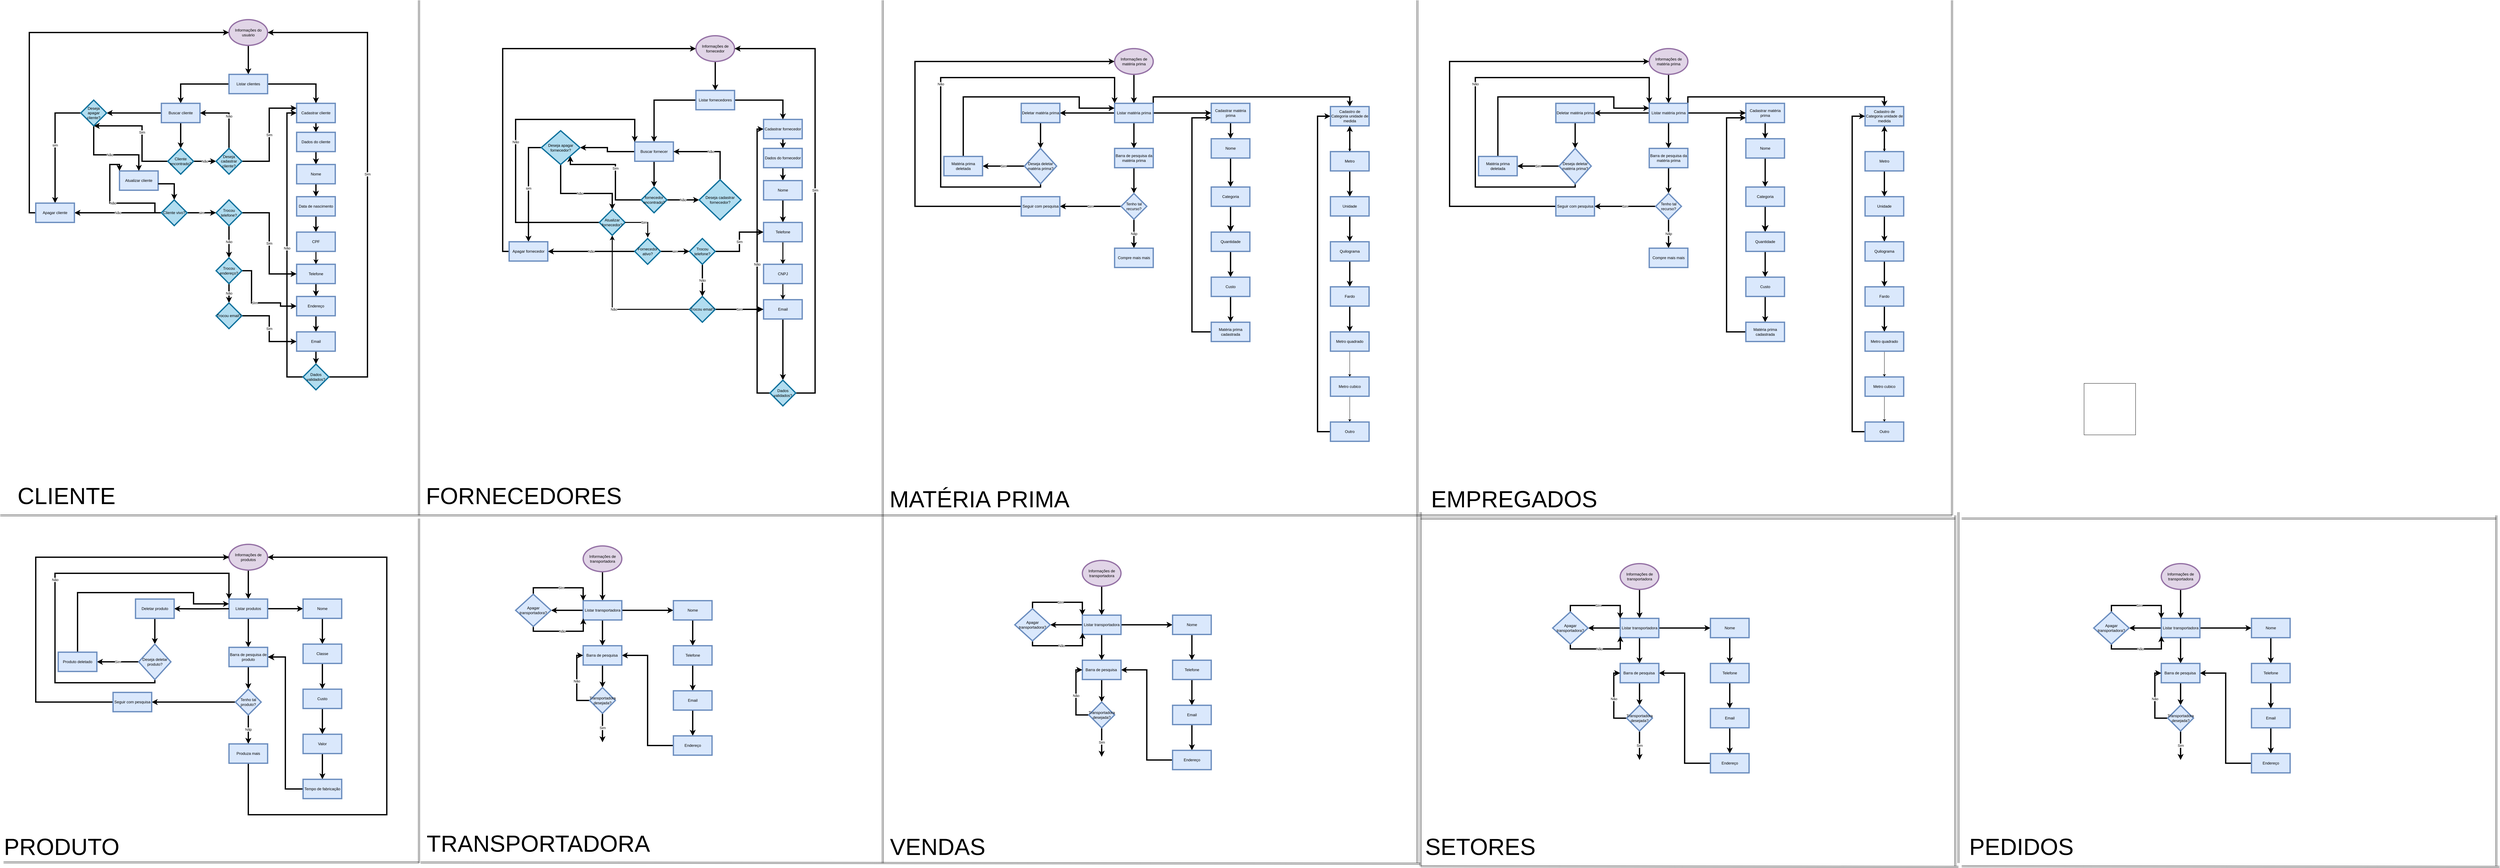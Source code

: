 <mxfile version="24.5.5" type="device">
  <diagram name="Página-1" id="EUpcBxGOUqpETR9F9uDf">
    <mxGraphModel dx="7297" dy="4006" grid="1" gridSize="10" guides="1" tooltips="1" connect="1" arrows="1" fold="1" page="1" pageScale="1" pageWidth="1600" pageHeight="900" math="0" shadow="0">
      <root>
        <mxCell id="0" />
        <mxCell id="1" parent="0" />
        <mxCell id="CemlTMULlmYV_-oVux1v-20" value="" style="edgeStyle=orthogonalEdgeStyle;rounded=0;orthogonalLoop=1;jettySize=auto;html=1;strokeWidth=4;" parent="1" source="CemlTMULlmYV_-oVux1v-1" target="CemlTMULlmYV_-oVux1v-19" edge="1">
          <mxGeometry relative="1" as="geometry" />
        </mxCell>
        <mxCell id="CemlTMULlmYV_-oVux1v-1" value="Informações do usuário" style="ellipse;whiteSpace=wrap;html=1;strokeWidth=4;fillColor=#e1d5e7;strokeColor=#9673a6;" parent="1" vertex="1">
          <mxGeometry x="-2490" y="-1740" width="120" height="80" as="geometry" />
        </mxCell>
        <mxCell id="CemlTMULlmYV_-oVux1v-6" value="" style="edgeStyle=orthogonalEdgeStyle;rounded=0;orthogonalLoop=1;jettySize=auto;html=1;strokeWidth=4;" parent="1" source="CemlTMULlmYV_-oVux1v-3" target="CemlTMULlmYV_-oVux1v-5" edge="1">
          <mxGeometry relative="1" as="geometry" />
        </mxCell>
        <mxCell id="CemlTMULlmYV_-oVux1v-3" value="Cadastrar cliente" style="rounded=0;whiteSpace=wrap;html=1;strokeWidth=4;fillColor=#dae8fc;strokeColor=#6c8ebf;" parent="1" vertex="1">
          <mxGeometry x="-2280" y="-1480" width="120" height="60" as="geometry" />
        </mxCell>
        <mxCell id="CemlTMULlmYV_-oVux1v-8" value="" style="edgeStyle=orthogonalEdgeStyle;rounded=0;orthogonalLoop=1;jettySize=auto;html=1;strokeWidth=4;" parent="1" source="CemlTMULlmYV_-oVux1v-5" target="CemlTMULlmYV_-oVux1v-7" edge="1">
          <mxGeometry relative="1" as="geometry" />
        </mxCell>
        <mxCell id="CemlTMULlmYV_-oVux1v-5" value="Dados do cliente" style="whiteSpace=wrap;html=1;rounded=0;strokeWidth=4;fillColor=#dae8fc;strokeColor=#6c8ebf;" parent="1" vertex="1">
          <mxGeometry x="-2280" y="-1390" width="120" height="60" as="geometry" />
        </mxCell>
        <mxCell id="CemlTMULlmYV_-oVux1v-10" value="" style="edgeStyle=orthogonalEdgeStyle;rounded=0;orthogonalLoop=1;jettySize=auto;html=1;strokeWidth=4;" parent="1" source="CemlTMULlmYV_-oVux1v-7" target="CemlTMULlmYV_-oVux1v-9" edge="1">
          <mxGeometry relative="1" as="geometry" />
        </mxCell>
        <mxCell id="CemlTMULlmYV_-oVux1v-7" value="Nome" style="whiteSpace=wrap;html=1;rounded=0;strokeWidth=4;fillColor=#dae8fc;strokeColor=#6c8ebf;" parent="1" vertex="1">
          <mxGeometry x="-2280" y="-1290" width="120" height="60" as="geometry" />
        </mxCell>
        <mxCell id="CemlTMULlmYV_-oVux1v-12" value="" style="edgeStyle=orthogonalEdgeStyle;rounded=0;orthogonalLoop=1;jettySize=auto;html=1;strokeWidth=4;entryX=0.5;entryY=0;entryDx=0;entryDy=0;" parent="1" source="CemlTMULlmYV_-oVux1v-9" target="SpU1hAjLrxKGKZGO7UdS-1" edge="1">
          <mxGeometry relative="1" as="geometry">
            <mxPoint x="-2220" y="-1110" as="targetPoint" />
          </mxGeometry>
        </mxCell>
        <mxCell id="CemlTMULlmYV_-oVux1v-9" value="Data de nascimento" style="whiteSpace=wrap;html=1;rounded=0;strokeWidth=4;fillColor=#dae8fc;strokeColor=#6c8ebf;" parent="1" vertex="1">
          <mxGeometry x="-2280" y="-1190" width="120" height="60" as="geometry" />
        </mxCell>
        <mxCell id="CemlTMULlmYV_-oVux1v-16" value="" style="edgeStyle=orthogonalEdgeStyle;rounded=0;orthogonalLoop=1;jettySize=auto;html=1;strokeWidth=4;" parent="1" source="CemlTMULlmYV_-oVux1v-11" target="CemlTMULlmYV_-oVux1v-15" edge="1">
          <mxGeometry relative="1" as="geometry" />
        </mxCell>
        <mxCell id="CemlTMULlmYV_-oVux1v-11" value="Telefone" style="whiteSpace=wrap;html=1;rounded=0;strokeWidth=4;fillColor=#dae8fc;strokeColor=#6c8ebf;" parent="1" vertex="1">
          <mxGeometry x="-2280" y="-980" width="120" height="60" as="geometry" />
        </mxCell>
        <mxCell id="CemlTMULlmYV_-oVux1v-39" value="" style="edgeStyle=orthogonalEdgeStyle;rounded=0;orthogonalLoop=1;jettySize=auto;html=1;strokeWidth=4;" parent="1" source="CemlTMULlmYV_-oVux1v-15" target="CemlTMULlmYV_-oVux1v-38" edge="1">
          <mxGeometry relative="1" as="geometry" />
        </mxCell>
        <mxCell id="CemlTMULlmYV_-oVux1v-15" value="Endereço" style="whiteSpace=wrap;html=1;rounded=0;strokeWidth=4;fillColor=#dae8fc;strokeColor=#6c8ebf;" parent="1" vertex="1">
          <mxGeometry x="-2280" y="-880" width="120" height="60" as="geometry" />
        </mxCell>
        <mxCell id="CemlTMULlmYV_-oVux1v-21" style="edgeStyle=orthogonalEdgeStyle;rounded=0;orthogonalLoop=1;jettySize=auto;html=1;strokeWidth=4;" parent="1" source="CemlTMULlmYV_-oVux1v-19" target="CemlTMULlmYV_-oVux1v-3" edge="1">
          <mxGeometry relative="1" as="geometry" />
        </mxCell>
        <mxCell id="CemlTMULlmYV_-oVux1v-29" value="" style="edgeStyle=orthogonalEdgeStyle;rounded=0;orthogonalLoop=1;jettySize=auto;html=1;strokeWidth=4;" parent="1" source="CemlTMULlmYV_-oVux1v-19" target="CemlTMULlmYV_-oVux1v-28" edge="1">
          <mxGeometry relative="1" as="geometry" />
        </mxCell>
        <mxCell id="CemlTMULlmYV_-oVux1v-19" value="Listar clientes" style="whiteSpace=wrap;html=1;strokeWidth=4;fillColor=#dae8fc;strokeColor=#6c8ebf;" parent="1" vertex="1">
          <mxGeometry x="-2490" y="-1570" width="120" height="60" as="geometry" />
        </mxCell>
        <mxCell id="CemlTMULlmYV_-oVux1v-25" value="Sim" style="edgeStyle=orthogonalEdgeStyle;rounded=0;orthogonalLoop=1;jettySize=auto;html=1;exitX=1;exitY=0.5;exitDx=0;exitDy=0;entryX=1;entryY=0.5;entryDx=0;entryDy=0;strokeWidth=4;" parent="1" source="CemlTMULlmYV_-oVux1v-22" target="CemlTMULlmYV_-oVux1v-1" edge="1">
          <mxGeometry relative="1" as="geometry">
            <mxPoint x="-2210" y="-620" as="sourcePoint" />
            <mxPoint x="-2360" y="-1590" as="targetPoint" />
            <Array as="points">
              <mxPoint x="-2060" y="-630" />
              <mxPoint x="-2060" y="-1700" />
            </Array>
          </mxGeometry>
        </mxCell>
        <mxCell id="CemlTMULlmYV_-oVux1v-26" value="Não" style="edgeStyle=orthogonalEdgeStyle;rounded=0;orthogonalLoop=1;jettySize=auto;html=1;entryX=0;entryY=0.5;entryDx=0;entryDy=0;strokeWidth=4;" parent="1" source="CemlTMULlmYV_-oVux1v-22" target="CemlTMULlmYV_-oVux1v-3" edge="1">
          <mxGeometry relative="1" as="geometry">
            <Array as="points">
              <mxPoint x="-2310" y="-630" />
              <mxPoint x="-2310" y="-1450" />
            </Array>
          </mxGeometry>
        </mxCell>
        <mxCell id="CemlTMULlmYV_-oVux1v-22" value="Dados validados?" style="rhombus;whiteSpace=wrap;html=1;rounded=0;strokeWidth=4;fillColor=#b1ddf0;strokeColor=#10739e;" parent="1" vertex="1">
          <mxGeometry x="-2260" y="-670" width="80" height="80" as="geometry" />
        </mxCell>
        <mxCell id="CemlTMULlmYV_-oVux1v-31" value="" style="edgeStyle=orthogonalEdgeStyle;rounded=0;orthogonalLoop=1;jettySize=auto;html=1;strokeWidth=4;" parent="1" source="CemlTMULlmYV_-oVux1v-28" target="CemlTMULlmYV_-oVux1v-30" edge="1">
          <mxGeometry relative="1" as="geometry" />
        </mxCell>
        <mxCell id="4PaOuzGXjHupEkJELav9-7" value="sim" style="edgeStyle=orthogonalEdgeStyle;rounded=0;orthogonalLoop=1;jettySize=auto;html=1;entryX=0.5;entryY=0;entryDx=0;entryDy=0;exitX=0;exitY=0.5;exitDx=0;exitDy=0;strokeWidth=4;" parent="1" source="4PaOuzGXjHupEkJELav9-10" target="4PaOuzGXjHupEkJELav9-5" edge="1">
          <mxGeometry relative="1" as="geometry">
            <mxPoint x="-2760" y="-1450" as="sourcePoint" />
          </mxGeometry>
        </mxCell>
        <mxCell id="4PaOuzGXjHupEkJELav9-11" value="" style="edgeStyle=orthogonalEdgeStyle;rounded=0;orthogonalLoop=1;jettySize=auto;html=1;strokeWidth=4;" parent="1" source="CemlTMULlmYV_-oVux1v-28" target="4PaOuzGXjHupEkJELav9-10" edge="1">
          <mxGeometry relative="1" as="geometry" />
        </mxCell>
        <mxCell id="CemlTMULlmYV_-oVux1v-28" value="Buscar cliente" style="whiteSpace=wrap;html=1;strokeWidth=4;fillColor=#dae8fc;strokeColor=#6c8ebf;" parent="1" vertex="1">
          <mxGeometry x="-2700" y="-1480" width="120" height="60" as="geometry" />
        </mxCell>
        <mxCell id="CemlTMULlmYV_-oVux1v-33" value="Não" style="edgeStyle=orthogonalEdgeStyle;rounded=0;orthogonalLoop=1;jettySize=auto;html=1;strokeWidth=4;" parent="1" source="CemlTMULlmYV_-oVux1v-30" target="CemlTMULlmYV_-oVux1v-32" edge="1">
          <mxGeometry relative="1" as="geometry" />
        </mxCell>
        <mxCell id="CemlTMULlmYV_-oVux1v-37" value="Sim" style="edgeStyle=orthogonalEdgeStyle;rounded=0;orthogonalLoop=1;jettySize=auto;html=1;entryX=0.5;entryY=1;entryDx=0;entryDy=0;strokeWidth=4;" parent="1" source="CemlTMULlmYV_-oVux1v-30" target="4PaOuzGXjHupEkJELav9-10" edge="1">
          <mxGeometry relative="1" as="geometry">
            <Array as="points">
              <mxPoint x="-2760" y="-1300" />
              <mxPoint x="-2760" y="-1410" />
            </Array>
          </mxGeometry>
        </mxCell>
        <mxCell id="CemlTMULlmYV_-oVux1v-30" value="Cliente encontrado?" style="rhombus;whiteSpace=wrap;html=1;strokeWidth=4;fillColor=#b1ddf0;strokeColor=#10739e;" parent="1" vertex="1">
          <mxGeometry x="-2680" y="-1340" width="80" height="80" as="geometry" />
        </mxCell>
        <mxCell id="CemlTMULlmYV_-oVux1v-34" value="Sim" style="edgeStyle=orthogonalEdgeStyle;rounded=0;orthogonalLoop=1;jettySize=auto;html=1;entryX=0;entryY=0.25;entryDx=0;entryDy=0;strokeWidth=4;" parent="1" source="CemlTMULlmYV_-oVux1v-32" target="CemlTMULlmYV_-oVux1v-3" edge="1">
          <mxGeometry relative="1" as="geometry" />
        </mxCell>
        <mxCell id="CemlTMULlmYV_-oVux1v-35" value="Não" style="edgeStyle=orthogonalEdgeStyle;rounded=0;orthogonalLoop=1;jettySize=auto;html=1;entryX=1;entryY=0.5;entryDx=0;entryDy=0;strokeWidth=4;" parent="1" source="CemlTMULlmYV_-oVux1v-32" target="CemlTMULlmYV_-oVux1v-28" edge="1">
          <mxGeometry relative="1" as="geometry">
            <Array as="points">
              <mxPoint x="-2490" y="-1450" />
            </Array>
          </mxGeometry>
        </mxCell>
        <mxCell id="CemlTMULlmYV_-oVux1v-32" value="Deseja cadastrar cliente?" style="rhombus;whiteSpace=wrap;html=1;strokeWidth=4;fillColor=#b1ddf0;strokeColor=#10739e;" parent="1" vertex="1">
          <mxGeometry x="-2530" y="-1340" width="80" height="80" as="geometry" />
        </mxCell>
        <mxCell id="CemlTMULlmYV_-oVux1v-36" value="Atualizar cliente" style="whiteSpace=wrap;html=1;strokeWidth=4;fillColor=#dae8fc;strokeColor=#6c8ebf;" parent="1" vertex="1">
          <mxGeometry x="-2830" y="-1270" width="120" height="60" as="geometry" />
        </mxCell>
        <mxCell id="CemlTMULlmYV_-oVux1v-40" style="edgeStyle=orthogonalEdgeStyle;rounded=0;orthogonalLoop=1;jettySize=auto;html=1;strokeWidth=4;" parent="1" source="CemlTMULlmYV_-oVux1v-38" target="CemlTMULlmYV_-oVux1v-22" edge="1">
          <mxGeometry relative="1" as="geometry" />
        </mxCell>
        <mxCell id="CemlTMULlmYV_-oVux1v-38" value="Email" style="whiteSpace=wrap;html=1;rounded=0;strokeWidth=4;fillColor=#dae8fc;strokeColor=#6c8ebf;" parent="1" vertex="1">
          <mxGeometry x="-2280" y="-770" width="120" height="60" as="geometry" />
        </mxCell>
        <mxCell id="CemlTMULlmYV_-oVux1v-43" value="Sim" style="edgeStyle=orthogonalEdgeStyle;rounded=0;orthogonalLoop=1;jettySize=auto;html=1;entryX=0;entryY=0.5;entryDx=0;entryDy=0;strokeWidth=4;" parent="1" source="CemlTMULlmYV_-oVux1v-41" target="CemlTMULlmYV_-oVux1v-11" edge="1">
          <mxGeometry relative="1" as="geometry" />
        </mxCell>
        <mxCell id="CemlTMULlmYV_-oVux1v-51" value="Não" style="edgeStyle=orthogonalEdgeStyle;rounded=0;orthogonalLoop=1;jettySize=auto;html=1;strokeWidth=4;" parent="1" source="CemlTMULlmYV_-oVux1v-41" target="CemlTMULlmYV_-oVux1v-50" edge="1">
          <mxGeometry relative="1" as="geometry" />
        </mxCell>
        <mxCell id="CemlTMULlmYV_-oVux1v-41" value="Trocou telefone?" style="rhombus;whiteSpace=wrap;html=1;strokeWidth=4;fillColor=#b1ddf0;strokeColor=#10739e;" parent="1" vertex="1">
          <mxGeometry x="-2530" y="-1180" width="80" height="80" as="geometry" />
        </mxCell>
        <mxCell id="4PaOuzGXjHupEkJELav9-2" value="sim" style="edgeStyle=orthogonalEdgeStyle;rounded=0;orthogonalLoop=1;jettySize=auto;html=1;entryX=0;entryY=0.5;entryDx=0;entryDy=0;strokeWidth=4;" parent="1" source="CemlTMULlmYV_-oVux1v-48" target="CemlTMULlmYV_-oVux1v-41" edge="1">
          <mxGeometry relative="1" as="geometry" />
        </mxCell>
        <mxCell id="4PaOuzGXjHupEkJELav9-4" value="Não" style="edgeStyle=orthogonalEdgeStyle;rounded=0;orthogonalLoop=1;jettySize=auto;html=1;entryX=1;entryY=0.5;entryDx=0;entryDy=0;strokeWidth=4;" parent="1" source="CemlTMULlmYV_-oVux1v-48" target="4PaOuzGXjHupEkJELav9-5" edge="1">
          <mxGeometry relative="1" as="geometry">
            <mxPoint x="-2660" y="-1020" as="targetPoint" />
          </mxGeometry>
        </mxCell>
        <mxCell id="kBrSuNyGH6U8LEwjODpL-74" value="Não" style="edgeStyle=orthogonalEdgeStyle;rounded=0;orthogonalLoop=1;jettySize=auto;html=1;entryX=0;entryY=0;entryDx=0;entryDy=0;strokeWidth=4;" parent="1" source="CemlTMULlmYV_-oVux1v-48" target="CemlTMULlmYV_-oVux1v-36" edge="1">
          <mxGeometry relative="1" as="geometry">
            <Array as="points">
              <mxPoint x="-2720" y="-1140" />
              <mxPoint x="-2720" y="-1170" />
              <mxPoint x="-2860" y="-1170" />
              <mxPoint x="-2860" y="-1290" />
              <mxPoint x="-2830" y="-1290" />
            </Array>
          </mxGeometry>
        </mxCell>
        <mxCell id="CemlTMULlmYV_-oVux1v-48" value="Cliente vivo?" style="rhombus;whiteSpace=wrap;html=1;strokeWidth=4;fillColor=#b1ddf0;strokeColor=#10739e;" parent="1" vertex="1">
          <mxGeometry x="-2700" y="-1180" width="80" height="80" as="geometry" />
        </mxCell>
        <mxCell id="CemlTMULlmYV_-oVux1v-53" value="Não" style="edgeStyle=orthogonalEdgeStyle;rounded=0;orthogonalLoop=1;jettySize=auto;html=1;strokeWidth=4;" parent="1" source="CemlTMULlmYV_-oVux1v-50" target="CemlTMULlmYV_-oVux1v-52" edge="1">
          <mxGeometry relative="1" as="geometry" />
        </mxCell>
        <mxCell id="CemlTMULlmYV_-oVux1v-54" value="SIm" style="edgeStyle=orthogonalEdgeStyle;rounded=0;orthogonalLoop=1;jettySize=auto;html=1;entryX=0;entryY=0.5;entryDx=0;entryDy=0;strokeWidth=4;" parent="1" source="CemlTMULlmYV_-oVux1v-50" target="CemlTMULlmYV_-oVux1v-15" edge="1">
          <mxGeometry relative="1" as="geometry">
            <Array as="points">
              <mxPoint x="-2420" y="-960" />
              <mxPoint x="-2420" y="-860" />
              <mxPoint x="-2330" y="-860" />
              <mxPoint x="-2330" y="-850" />
            </Array>
          </mxGeometry>
        </mxCell>
        <mxCell id="CemlTMULlmYV_-oVux1v-50" value="Trocou endereço?" style="rhombus;whiteSpace=wrap;html=1;strokeWidth=4;fillColor=#b1ddf0;strokeColor=#10739e;" parent="1" vertex="1">
          <mxGeometry x="-2530" y="-1000" width="80" height="80" as="geometry" />
        </mxCell>
        <mxCell id="CemlTMULlmYV_-oVux1v-55" value="Sim" style="edgeStyle=orthogonalEdgeStyle;rounded=0;orthogonalLoop=1;jettySize=auto;html=1;entryX=0;entryY=0.5;entryDx=0;entryDy=0;strokeWidth=4;" parent="1" source="CemlTMULlmYV_-oVux1v-52" target="CemlTMULlmYV_-oVux1v-38" edge="1">
          <mxGeometry relative="1" as="geometry" />
        </mxCell>
        <mxCell id="CemlTMULlmYV_-oVux1v-52" value="Trocou email?" style="rhombus;whiteSpace=wrap;html=1;strokeWidth=4;fillColor=#b1ddf0;strokeColor=#10739e;" parent="1" vertex="1">
          <mxGeometry x="-2530" y="-860" width="80" height="80" as="geometry" />
        </mxCell>
        <mxCell id="4PaOuzGXjHupEkJELav9-9" style="edgeStyle=orthogonalEdgeStyle;rounded=0;orthogonalLoop=1;jettySize=auto;html=1;exitX=0;exitY=0.5;exitDx=0;exitDy=0;entryX=0;entryY=0.5;entryDx=0;entryDy=0;strokeWidth=4;" parent="1" source="4PaOuzGXjHupEkJELav9-5" target="CemlTMULlmYV_-oVux1v-1" edge="1">
          <mxGeometry relative="1" as="geometry">
            <mxPoint x="-2660" y="-1580" as="targetPoint" />
            <Array as="points">
              <mxPoint x="-3110" y="-1140" />
              <mxPoint x="-3110" y="-1700" />
            </Array>
          </mxGeometry>
        </mxCell>
        <mxCell id="4PaOuzGXjHupEkJELav9-5" value="Apagar cliente" style="rounded=0;whiteSpace=wrap;html=1;strokeWidth=4;fillColor=#dae8fc;strokeColor=#6c8ebf;" parent="1" vertex="1">
          <mxGeometry x="-3090" y="-1170" width="120" height="60" as="geometry" />
        </mxCell>
        <mxCell id="4PaOuzGXjHupEkJELav9-8" style="edgeStyle=orthogonalEdgeStyle;rounded=0;orthogonalLoop=1;jettySize=auto;html=1;entryX=0.5;entryY=0;entryDx=0;entryDy=0;strokeWidth=4;" parent="1" source="CemlTMULlmYV_-oVux1v-36" target="CemlTMULlmYV_-oVux1v-48" edge="1">
          <mxGeometry relative="1" as="geometry">
            <Array as="points">
              <mxPoint x="-2660" y="-1230" />
            </Array>
          </mxGeometry>
        </mxCell>
        <mxCell id="4PaOuzGXjHupEkJELav9-16" value="Não" style="edgeStyle=orthogonalEdgeStyle;rounded=0;orthogonalLoop=1;jettySize=auto;html=1;entryX=0.5;entryY=0;entryDx=0;entryDy=0;strokeWidth=4;" parent="1" source="4PaOuzGXjHupEkJELav9-10" target="CemlTMULlmYV_-oVux1v-36" edge="1">
          <mxGeometry relative="1" as="geometry">
            <Array as="points">
              <mxPoint x="-2910" y="-1320" />
              <mxPoint x="-2770" y="-1320" />
            </Array>
          </mxGeometry>
        </mxCell>
        <mxCell id="4PaOuzGXjHupEkJELav9-10" value="Deseja apagar cliente?" style="rhombus;whiteSpace=wrap;html=1;strokeWidth=4;fillColor=#b1ddf0;strokeColor=#10739e;" parent="1" vertex="1">
          <mxGeometry x="-2950" y="-1490" width="80" height="80" as="geometry" />
        </mxCell>
        <mxCell id="_C0sPwC-U41lUc34VdJf-2" value="" style="whiteSpace=wrap;html=1;aspect=fixed;" parent="1" vertex="1">
          <mxGeometry x="3270" y="-610" width="160" height="160" as="geometry" />
        </mxCell>
        <mxCell id="_C0sPwC-U41lUc34VdJf-5" value="" style="shape=link;html=1;rounded=0;" parent="1" edge="1">
          <mxGeometry width="100" relative="1" as="geometry">
            <mxPoint x="-1900" y="-200" as="sourcePoint" />
            <mxPoint x="-1900" y="-1800" as="targetPoint" />
          </mxGeometry>
        </mxCell>
        <mxCell id="_C0sPwC-U41lUc34VdJf-7" value="" style="shape=link;html=1;rounded=0;" parent="1" edge="1">
          <mxGeometry width="100" relative="1" as="geometry">
            <mxPoint x="-3200" y="-200" as="sourcePoint" />
            <mxPoint x="-1890" y="-200" as="targetPoint" />
          </mxGeometry>
        </mxCell>
        <mxCell id="kBrSuNyGH6U8LEwjODpL-21" style="edgeStyle=orthogonalEdgeStyle;rounded=0;orthogonalLoop=1;jettySize=auto;html=1;entryX=0.5;entryY=0;entryDx=0;entryDy=0;strokeWidth=4;" parent="1" source="_C0sPwC-U41lUc34VdJf-8" target="kBrSuNyGH6U8LEwjODpL-20" edge="1">
          <mxGeometry relative="1" as="geometry" />
        </mxCell>
        <mxCell id="_C0sPwC-U41lUc34VdJf-8" value="Informações de fornecedor" style="ellipse;whiteSpace=wrap;html=1;strokeWidth=4;fillColor=#e1d5e7;strokeColor=#9673a6;" parent="1" vertex="1">
          <mxGeometry x="-1040.14" y="-1690" width="120" height="80" as="geometry" />
        </mxCell>
        <mxCell id="kBrSuNyGH6U8LEwjODpL-1" value="" style="edgeStyle=orthogonalEdgeStyle;rounded=0;orthogonalLoop=1;jettySize=auto;html=1;strokeWidth=4;" parent="1" source="kBrSuNyGH6U8LEwjODpL-2" target="kBrSuNyGH6U8LEwjODpL-4" edge="1">
          <mxGeometry relative="1" as="geometry" />
        </mxCell>
        <mxCell id="kBrSuNyGH6U8LEwjODpL-2" value="Cadastrar fornecedor" style="rounded=0;whiteSpace=wrap;html=1;strokeWidth=4;fillColor=#dae8fc;strokeColor=#6c8ebf;" parent="1" vertex="1">
          <mxGeometry x="-830.14" y="-1430" width="120" height="60" as="geometry" />
        </mxCell>
        <mxCell id="kBrSuNyGH6U8LEwjODpL-3" value="" style="edgeStyle=orthogonalEdgeStyle;rounded=0;orthogonalLoop=1;jettySize=auto;html=1;strokeWidth=4;" parent="1" source="kBrSuNyGH6U8LEwjODpL-4" target="kBrSuNyGH6U8LEwjODpL-6" edge="1">
          <mxGeometry relative="1" as="geometry" />
        </mxCell>
        <mxCell id="kBrSuNyGH6U8LEwjODpL-4" value="Dados do fornecedor" style="whiteSpace=wrap;html=1;rounded=0;strokeWidth=4;fillColor=#dae8fc;strokeColor=#6c8ebf;" parent="1" vertex="1">
          <mxGeometry x="-830.14" y="-1340" width="120" height="60" as="geometry" />
        </mxCell>
        <mxCell id="qhEB2rxqgDrk_-WrVzbo-1" style="edgeStyle=orthogonalEdgeStyle;rounded=0;orthogonalLoop=1;jettySize=auto;html=1;entryX=0.5;entryY=0;entryDx=0;entryDy=0;strokeWidth=4;" parent="1" source="kBrSuNyGH6U8LEwjODpL-6" target="kBrSuNyGH6U8LEwjODpL-10" edge="1">
          <mxGeometry relative="1" as="geometry" />
        </mxCell>
        <mxCell id="kBrSuNyGH6U8LEwjODpL-6" value="Nome" style="whiteSpace=wrap;html=1;rounded=0;strokeWidth=4;fillColor=#dae8fc;strokeColor=#6c8ebf;" parent="1" vertex="1">
          <mxGeometry x="-830.14" y="-1240" width="120" height="60" as="geometry" />
        </mxCell>
        <mxCell id="qhEB2rxqgDrk_-WrVzbo-5" value="" style="edgeStyle=orthogonalEdgeStyle;rounded=0;orthogonalLoop=1;jettySize=auto;html=1;strokeWidth=3;" parent="1" source="kBrSuNyGH6U8LEwjODpL-10" target="qhEB2rxqgDrk_-WrVzbo-4" edge="1">
          <mxGeometry relative="1" as="geometry" />
        </mxCell>
        <mxCell id="kBrSuNyGH6U8LEwjODpL-10" value="Telefone" style="whiteSpace=wrap;html=1;rounded=0;strokeWidth=4;fillColor=#dae8fc;strokeColor=#6c8ebf;" parent="1" vertex="1">
          <mxGeometry x="-830.14" y="-1110" width="120" height="60" as="geometry" />
        </mxCell>
        <mxCell id="kBrSuNyGH6U8LEwjODpL-13" style="edgeStyle=orthogonalEdgeStyle;rounded=0;orthogonalLoop=1;jettySize=auto;html=1;exitX=1;exitY=0.5;exitDx=0;exitDy=0;strokeWidth=4;" parent="1" source="kBrSuNyGH6U8LEwjODpL-20" target="kBrSuNyGH6U8LEwjODpL-2" edge="1">
          <mxGeometry relative="1" as="geometry">
            <mxPoint x="-920.14" y="-1670" as="sourcePoint" />
          </mxGeometry>
        </mxCell>
        <mxCell id="kBrSuNyGH6U8LEwjODpL-15" style="edgeStyle=orthogonalEdgeStyle;rounded=0;orthogonalLoop=1;jettySize=auto;html=1;entryX=0.5;entryY=0;entryDx=0;entryDy=0;strokeWidth=4;" parent="1" source="kBrSuNyGH6U8LEwjODpL-16" target="kBrSuNyGH6U8LEwjODpL-22" edge="1">
          <mxGeometry relative="1" as="geometry">
            <mxPoint x="-770.14" y="-685" as="targetPoint" />
          </mxGeometry>
        </mxCell>
        <mxCell id="kBrSuNyGH6U8LEwjODpL-16" value="Email" style="whiteSpace=wrap;html=1;rounded=0;strokeWidth=4;fillColor=#dae8fc;strokeColor=#6c8ebf;" parent="1" vertex="1">
          <mxGeometry x="-830.14" y="-870" width="120" height="60" as="geometry" />
        </mxCell>
        <mxCell id="kBrSuNyGH6U8LEwjODpL-69" style="edgeStyle=orthogonalEdgeStyle;rounded=0;orthogonalLoop=1;jettySize=auto;html=1;entryX=0.5;entryY=0;entryDx=0;entryDy=0;strokeWidth=4;" parent="1" source="kBrSuNyGH6U8LEwjODpL-20" target="kBrSuNyGH6U8LEwjODpL-50" edge="1">
          <mxGeometry relative="1" as="geometry" />
        </mxCell>
        <mxCell id="kBrSuNyGH6U8LEwjODpL-20" value="Listar fornecedores" style="whiteSpace=wrap;html=1;strokeWidth=4;fillColor=#dae8fc;strokeColor=#6c8ebf;" parent="1" vertex="1">
          <mxGeometry x="-1040.14" y="-1520" width="120" height="60" as="geometry" />
        </mxCell>
        <mxCell id="kBrSuNyGH6U8LEwjODpL-23" value="Sim" style="edgeStyle=orthogonalEdgeStyle;rounded=0;orthogonalLoop=1;jettySize=auto;html=1;entryX=1;entryY=0.5;entryDx=0;entryDy=0;strokeWidth=4;" parent="1" source="kBrSuNyGH6U8LEwjODpL-22" target="_C0sPwC-U41lUc34VdJf-8" edge="1">
          <mxGeometry relative="1" as="geometry">
            <Array as="points">
              <mxPoint x="-670.14" y="-580" />
              <mxPoint x="-670.14" y="-1650" />
            </Array>
          </mxGeometry>
        </mxCell>
        <mxCell id="kBrSuNyGH6U8LEwjODpL-24" value="Não" style="edgeStyle=orthogonalEdgeStyle;rounded=0;orthogonalLoop=1;jettySize=auto;html=1;entryX=0;entryY=0.5;entryDx=0;entryDy=0;strokeWidth=4;" parent="1" source="kBrSuNyGH6U8LEwjODpL-22" target="kBrSuNyGH6U8LEwjODpL-2" edge="1">
          <mxGeometry relative="1" as="geometry">
            <Array as="points">
              <mxPoint x="-850.14" y="-580" />
              <mxPoint x="-850.14" y="-1400" />
            </Array>
          </mxGeometry>
        </mxCell>
        <mxCell id="kBrSuNyGH6U8LEwjODpL-22" value="Dados validados?" style="rhombus;whiteSpace=wrap;html=1;rounded=0;strokeWidth=4;fillColor=#b1ddf0;strokeColor=#10739e;" parent="1" vertex="1">
          <mxGeometry x="-810.14" y="-620" width="80" height="80" as="geometry" />
        </mxCell>
        <mxCell id="kBrSuNyGH6U8LEwjODpL-47" value="" style="edgeStyle=orthogonalEdgeStyle;rounded=0;orthogonalLoop=1;jettySize=auto;html=1;strokeWidth=4;" parent="1" source="kBrSuNyGH6U8LEwjODpL-50" target="kBrSuNyGH6U8LEwjODpL-53" edge="1">
          <mxGeometry relative="1" as="geometry" />
        </mxCell>
        <mxCell id="kBrSuNyGH6U8LEwjODpL-48" value="sim" style="edgeStyle=orthogonalEdgeStyle;rounded=0;orthogonalLoop=1;jettySize=auto;html=1;entryX=0.5;entryY=0;entryDx=0;entryDy=0;exitX=0;exitY=0.5;exitDx=0;exitDy=0;strokeWidth=4;" parent="1" source="kBrSuNyGH6U8LEwjODpL-68" target="kBrSuNyGH6U8LEwjODpL-65" edge="1">
          <mxGeometry relative="1" as="geometry">
            <mxPoint x="-1290.14" y="-1330" as="sourcePoint" />
          </mxGeometry>
        </mxCell>
        <mxCell id="kBrSuNyGH6U8LEwjODpL-49" value="" style="edgeStyle=orthogonalEdgeStyle;rounded=0;orthogonalLoop=1;jettySize=auto;html=1;strokeWidth=4;" parent="1" source="kBrSuNyGH6U8LEwjODpL-50" target="kBrSuNyGH6U8LEwjODpL-68" edge="1">
          <mxGeometry relative="1" as="geometry" />
        </mxCell>
        <mxCell id="kBrSuNyGH6U8LEwjODpL-50" value="Buscar fornecer" style="whiteSpace=wrap;html=1;strokeWidth=4;fillColor=#dae8fc;strokeColor=#6c8ebf;" parent="1" vertex="1">
          <mxGeometry x="-1230.14" y="-1360" width="120" height="60" as="geometry" />
        </mxCell>
        <mxCell id="kBrSuNyGH6U8LEwjODpL-51" value="Não" style="edgeStyle=orthogonalEdgeStyle;rounded=0;orthogonalLoop=1;jettySize=auto;html=1;strokeWidth=4;" parent="1" source="kBrSuNyGH6U8LEwjODpL-53" target="kBrSuNyGH6U8LEwjODpL-55" edge="1">
          <mxGeometry relative="1" as="geometry" />
        </mxCell>
        <mxCell id="kBrSuNyGH6U8LEwjODpL-52" value="Sim" style="edgeStyle=orthogonalEdgeStyle;rounded=0;orthogonalLoop=1;jettySize=auto;html=1;entryX=1;entryY=1;entryDx=0;entryDy=0;strokeWidth=4;" parent="1" source="kBrSuNyGH6U8LEwjODpL-53" target="kBrSuNyGH6U8LEwjODpL-68" edge="1">
          <mxGeometry relative="1" as="geometry">
            <Array as="points">
              <mxPoint x="-1290.14" y="-1180" />
              <mxPoint x="-1290.14" y="-1290" />
              <mxPoint x="-1430.14" y="-1290" />
            </Array>
          </mxGeometry>
        </mxCell>
        <mxCell id="kBrSuNyGH6U8LEwjODpL-53" value="fornecedor encontrado?" style="rhombus;whiteSpace=wrap;html=1;strokeWidth=4;fillColor=#b1ddf0;strokeColor=#10739e;" parent="1" vertex="1">
          <mxGeometry x="-1210.14" y="-1220" width="80" height="80" as="geometry" />
        </mxCell>
        <mxCell id="kBrSuNyGH6U8LEwjODpL-54" value="Não" style="edgeStyle=orthogonalEdgeStyle;rounded=0;orthogonalLoop=1;jettySize=auto;html=1;entryX=1;entryY=0.5;entryDx=0;entryDy=0;exitX=0.5;exitY=0;exitDx=0;exitDy=0;strokeWidth=4;" parent="1" source="kBrSuNyGH6U8LEwjODpL-55" target="kBrSuNyGH6U8LEwjODpL-50" edge="1">
          <mxGeometry relative="1" as="geometry">
            <Array as="points">
              <mxPoint x="-965.14" y="-1330" />
            </Array>
          </mxGeometry>
        </mxCell>
        <mxCell id="kBrSuNyGH6U8LEwjODpL-55" value="Deseja cadastrar fornecedor?" style="rhombus;whiteSpace=wrap;html=1;strokeWidth=4;fillColor=#b1ddf0;strokeColor=#10739e;" parent="1" vertex="1">
          <mxGeometry x="-1030.14" y="-1242.5" width="130" height="125" as="geometry" />
        </mxCell>
        <mxCell id="kBrSuNyGH6U8LEwjODpL-57" value="Não" style="edgeStyle=orthogonalEdgeStyle;rounded=0;orthogonalLoop=1;jettySize=auto;html=1;strokeWidth=4;" parent="1" source="kBrSuNyGH6U8LEwjODpL-58" edge="1">
          <mxGeometry relative="1" as="geometry">
            <mxPoint x="-1020.14" y="-880" as="targetPoint" />
          </mxGeometry>
        </mxCell>
        <mxCell id="qhEB2rxqgDrk_-WrVzbo-3" value="Sim" style="edgeStyle=orthogonalEdgeStyle;rounded=0;orthogonalLoop=1;jettySize=auto;html=1;entryX=0;entryY=0.5;entryDx=0;entryDy=0;strokeWidth=4;" parent="1" source="kBrSuNyGH6U8LEwjODpL-58" target="kBrSuNyGH6U8LEwjODpL-10" edge="1">
          <mxGeometry relative="1" as="geometry" />
        </mxCell>
        <mxCell id="kBrSuNyGH6U8LEwjODpL-58" value="Trocou telefone?" style="rhombus;whiteSpace=wrap;html=1;strokeWidth=4;fillColor=#b1ddf0;strokeColor=#10739e;" parent="1" vertex="1">
          <mxGeometry x="-1060.14" y="-1060" width="80" height="80" as="geometry" />
        </mxCell>
        <mxCell id="kBrSuNyGH6U8LEwjODpL-59" value="sim" style="edgeStyle=orthogonalEdgeStyle;rounded=0;orthogonalLoop=1;jettySize=auto;html=1;entryX=0;entryY=0.5;entryDx=0;entryDy=0;strokeWidth=4;" parent="1" source="kBrSuNyGH6U8LEwjODpL-61" target="kBrSuNyGH6U8LEwjODpL-58" edge="1">
          <mxGeometry relative="1" as="geometry" />
        </mxCell>
        <mxCell id="kBrSuNyGH6U8LEwjODpL-60" value="Não" style="edgeStyle=orthogonalEdgeStyle;rounded=0;orthogonalLoop=1;jettySize=auto;html=1;entryX=1;entryY=0.5;entryDx=0;entryDy=0;strokeWidth=4;" parent="1" source="kBrSuNyGH6U8LEwjODpL-61" target="kBrSuNyGH6U8LEwjODpL-65" edge="1">
          <mxGeometry relative="1" as="geometry">
            <mxPoint x="-1190.14" y="-900" as="targetPoint" />
          </mxGeometry>
        </mxCell>
        <mxCell id="kBrSuNyGH6U8LEwjODpL-61" value="Fornecedor ativo?" style="rhombus;whiteSpace=wrap;html=1;strokeWidth=4;fillColor=#b1ddf0;strokeColor=#10739e;" parent="1" vertex="1">
          <mxGeometry x="-1230.14" y="-1060" width="80" height="80" as="geometry" />
        </mxCell>
        <mxCell id="qhEB2rxqgDrk_-WrVzbo-2" value="Sim" style="edgeStyle=orthogonalEdgeStyle;rounded=0;orthogonalLoop=1;jettySize=auto;html=1;entryX=0;entryY=0.5;entryDx=0;entryDy=0;endSize=10;strokeWidth=4;" parent="1" source="kBrSuNyGH6U8LEwjODpL-64" target="kBrSuNyGH6U8LEwjODpL-16" edge="1">
          <mxGeometry relative="1" as="geometry" />
        </mxCell>
        <mxCell id="qhEB2rxqgDrk_-WrVzbo-8" value="Não" style="edgeStyle=orthogonalEdgeStyle;rounded=0;orthogonalLoop=1;jettySize=auto;html=1;strokeWidth=3;entryX=0.5;entryY=1;entryDx=0;entryDy=0;" parent="1" source="kBrSuNyGH6U8LEwjODpL-64" target="qhEB2rxqgDrk_-WrVzbo-9" edge="1">
          <mxGeometry relative="1" as="geometry">
            <mxPoint x="-1300.14" y="-1090" as="targetPoint" />
          </mxGeometry>
        </mxCell>
        <mxCell id="kBrSuNyGH6U8LEwjODpL-64" value="Trocou email?" style="rhombus;whiteSpace=wrap;html=1;strokeWidth=4;fillColor=#b1ddf0;strokeColor=#10739e;" parent="1" vertex="1">
          <mxGeometry x="-1060.14" y="-880" width="80" height="80" as="geometry" />
        </mxCell>
        <mxCell id="kBrSuNyGH6U8LEwjODpL-76" style="edgeStyle=orthogonalEdgeStyle;rounded=0;orthogonalLoop=1;jettySize=auto;html=1;entryX=0;entryY=0.5;entryDx=0;entryDy=0;strokeWidth=4;" parent="1" source="kBrSuNyGH6U8LEwjODpL-65" target="_C0sPwC-U41lUc34VdJf-8" edge="1">
          <mxGeometry relative="1" as="geometry">
            <Array as="points">
              <mxPoint x="-1640.14" y="-1020" />
              <mxPoint x="-1640.14" y="-1650" />
            </Array>
          </mxGeometry>
        </mxCell>
        <mxCell id="kBrSuNyGH6U8LEwjODpL-65" value="Apagar fornecedor" style="rounded=0;whiteSpace=wrap;html=1;strokeWidth=4;fillColor=#dae8fc;strokeColor=#6c8ebf;" parent="1" vertex="1">
          <mxGeometry x="-1620.14" y="-1050" width="120" height="60" as="geometry" />
        </mxCell>
        <mxCell id="kBrSuNyGH6U8LEwjODpL-67" value="Não" style="edgeStyle=orthogonalEdgeStyle;rounded=0;orthogonalLoop=1;jettySize=auto;html=1;entryX=0.5;entryY=0;entryDx=0;entryDy=0;exitX=0.5;exitY=1;exitDx=0;exitDy=0;strokeWidth=4;" parent="1" source="kBrSuNyGH6U8LEwjODpL-68" target="qhEB2rxqgDrk_-WrVzbo-9" edge="1">
          <mxGeometry relative="1" as="geometry">
            <Array as="points">
              <mxPoint x="-1460" y="-1200" />
              <mxPoint x="-1300" y="-1200" />
            </Array>
            <mxPoint x="-1300.14" y="-1150" as="targetPoint" />
          </mxGeometry>
        </mxCell>
        <mxCell id="kBrSuNyGH6U8LEwjODpL-68" value="Deseja apagar fornecedor?" style="rhombus;whiteSpace=wrap;html=1;strokeWidth=4;fillColor=#b1ddf0;strokeColor=#10739e;" parent="1" vertex="1">
          <mxGeometry x="-1520.14" y="-1395" width="120" height="105" as="geometry" />
        </mxCell>
        <mxCell id="kBrSuNyGH6U8LEwjODpL-78" value="" style="shape=link;html=1;rounded=0;" parent="1" edge="1">
          <mxGeometry width="100" relative="1" as="geometry">
            <mxPoint x="-1900" y="-200" as="sourcePoint" />
            <mxPoint x="-460" y="-200" as="targetPoint" />
          </mxGeometry>
        </mxCell>
        <mxCell id="kBrSuNyGH6U8LEwjODpL-79" value="" style="shape=link;html=1;rounded=0;" parent="1" edge="1">
          <mxGeometry width="100" relative="1" as="geometry">
            <mxPoint x="-460" y="-200" as="sourcePoint" />
            <mxPoint x="-460" y="-1800" as="targetPoint" />
          </mxGeometry>
        </mxCell>
        <mxCell id="kBrSuNyGH6U8LEwjODpL-80" value="&lt;font style=&quot;font-size: 72px;&quot;&gt;CLIENTE&lt;/font&gt;" style="text;html=1;align=center;verticalAlign=middle;resizable=0;points=[];autosize=1;strokeColor=none;fillColor=none;" parent="1" vertex="1">
          <mxGeometry x="-3160" y="-310" width="330" height="100" as="geometry" />
        </mxCell>
        <mxCell id="kBrSuNyGH6U8LEwjODpL-81" value="&lt;span style=&quot;font-size: 72px;&quot;&gt;FORNECEDORES&lt;/span&gt;" style="text;html=1;align=center;verticalAlign=middle;resizable=0;points=[];autosize=1;strokeColor=none;fillColor=none;" parent="1" vertex="1">
          <mxGeometry x="-1890" y="-310" width="630" height="100" as="geometry" />
        </mxCell>
        <mxCell id="SpU1hAjLrxKGKZGO7UdS-2" style="edgeStyle=orthogonalEdgeStyle;rounded=0;orthogonalLoop=1;jettySize=auto;html=1;exitX=0.5;exitY=1;exitDx=0;exitDy=0;entryX=0.5;entryY=0;entryDx=0;entryDy=0;strokeWidth=3;" parent="1" source="SpU1hAjLrxKGKZGO7UdS-1" target="CemlTMULlmYV_-oVux1v-11" edge="1">
          <mxGeometry relative="1" as="geometry" />
        </mxCell>
        <mxCell id="SpU1hAjLrxKGKZGO7UdS-1" value="CPF" style="whiteSpace=wrap;html=1;rounded=0;strokeWidth=4;fillColor=#dae8fc;strokeColor=#6c8ebf;" parent="1" vertex="1">
          <mxGeometry x="-2280" y="-1080" width="120" height="60" as="geometry" />
        </mxCell>
        <mxCell id="m76DRiM4VOZJg0C9fPhc-106" value="" style="edgeStyle=orthogonalEdgeStyle;rounded=0;orthogonalLoop=1;jettySize=auto;html=1;strokeWidth=4;" parent="1" source="m76DRiM4VOZJg0C9fPhc-50" target="m76DRiM4VOZJg0C9fPhc-105" edge="1">
          <mxGeometry relative="1" as="geometry" />
        </mxCell>
        <mxCell id="m76DRiM4VOZJg0C9fPhc-50" value="Informações de matéria prima" style="ellipse;whiteSpace=wrap;html=1;strokeWidth=4;fillColor=#e1d5e7;strokeColor=#9673a6;" parent="1" vertex="1">
          <mxGeometry x="259.83" y="-1650" width="120" height="80" as="geometry" />
        </mxCell>
        <mxCell id="m76DRiM4VOZJg0C9fPhc-98" value="" style="edgeStyle=orthogonalEdgeStyle;rounded=0;orthogonalLoop=1;jettySize=auto;html=1;strokeWidth=4;" parent="1" source="m76DRiM4VOZJg0C9fPhc-67" target="m76DRiM4VOZJg0C9fPhc-97" edge="1">
          <mxGeometry relative="1" as="geometry" />
        </mxCell>
        <mxCell id="m76DRiM4VOZJg0C9fPhc-67" value="Cadastrar matéria prima" style="whiteSpace=wrap;html=1;strokeWidth=4;fillColor=#dae8fc;strokeColor=#6c8ebf;" parent="1" vertex="1">
          <mxGeometry x="559.86" y="-1480" width="120" height="60" as="geometry" />
        </mxCell>
        <mxCell id="m76DRiM4VOZJg0C9fPhc-100" value="" style="edgeStyle=orthogonalEdgeStyle;rounded=0;orthogonalLoop=1;jettySize=auto;html=1;strokeWidth=4;" parent="1" source="m76DRiM4VOZJg0C9fPhc-97" target="m76DRiM4VOZJg0C9fPhc-99" edge="1">
          <mxGeometry relative="1" as="geometry" />
        </mxCell>
        <mxCell id="m76DRiM4VOZJg0C9fPhc-97" value="Nome" style="whiteSpace=wrap;html=1;fillColor=#dae8fc;strokeColor=#6c8ebf;strokeWidth=4;" parent="1" vertex="1">
          <mxGeometry x="559.86" y="-1370" width="120" height="60" as="geometry" />
        </mxCell>
        <mxCell id="m76DRiM4VOZJg0C9fPhc-102" value="" style="edgeStyle=orthogonalEdgeStyle;rounded=0;orthogonalLoop=1;jettySize=auto;html=1;endSize=9;strokeWidth=4;" parent="1" source="m76DRiM4VOZJg0C9fPhc-99" target="m76DRiM4VOZJg0C9fPhc-101" edge="1">
          <mxGeometry relative="1" as="geometry" />
        </mxCell>
        <mxCell id="m76DRiM4VOZJg0C9fPhc-99" value="Categoria" style="whiteSpace=wrap;html=1;fillColor=#dae8fc;strokeColor=#6c8ebf;strokeWidth=4;" parent="1" vertex="1">
          <mxGeometry x="559.86" y="-1220" width="120" height="60" as="geometry" />
        </mxCell>
        <mxCell id="m76DRiM4VOZJg0C9fPhc-104" value="" style="edgeStyle=orthogonalEdgeStyle;rounded=0;orthogonalLoop=1;jettySize=auto;html=1;strokeWidth=4;" parent="1" source="m76DRiM4VOZJg0C9fPhc-101" target="m76DRiM4VOZJg0C9fPhc-103" edge="1">
          <mxGeometry relative="1" as="geometry" />
        </mxCell>
        <mxCell id="m76DRiM4VOZJg0C9fPhc-101" value="Quantidade" style="whiteSpace=wrap;html=1;fillColor=#dae8fc;strokeColor=#6c8ebf;strokeWidth=4;" parent="1" vertex="1">
          <mxGeometry x="559.86" y="-1080" width="120" height="60" as="geometry" />
        </mxCell>
        <mxCell id="m76DRiM4VOZJg0C9fPhc-118" value="" style="edgeStyle=orthogonalEdgeStyle;rounded=0;orthogonalLoop=1;jettySize=auto;html=1;strokeWidth=4;" parent="1" source="m76DRiM4VOZJg0C9fPhc-103" target="m76DRiM4VOZJg0C9fPhc-117" edge="1">
          <mxGeometry relative="1" as="geometry" />
        </mxCell>
        <mxCell id="m76DRiM4VOZJg0C9fPhc-103" value="Custo" style="whiteSpace=wrap;html=1;fillColor=#dae8fc;strokeColor=#6c8ebf;strokeWidth=4;" parent="1" vertex="1">
          <mxGeometry x="559.86" y="-940" width="120" height="60" as="geometry" />
        </mxCell>
        <mxCell id="m76DRiM4VOZJg0C9fPhc-107" style="edgeStyle=orthogonalEdgeStyle;rounded=0;orthogonalLoop=1;jettySize=auto;html=1;entryX=0;entryY=0.5;entryDx=0;entryDy=0;strokeWidth=4;" parent="1" source="m76DRiM4VOZJg0C9fPhc-105" target="m76DRiM4VOZJg0C9fPhc-67" edge="1">
          <mxGeometry relative="1" as="geometry" />
        </mxCell>
        <mxCell id="m76DRiM4VOZJg0C9fPhc-109" value="" style="edgeStyle=orthogonalEdgeStyle;rounded=0;orthogonalLoop=1;jettySize=auto;html=1;strokeWidth=4;" parent="1" source="m76DRiM4VOZJg0C9fPhc-105" target="m76DRiM4VOZJg0C9fPhc-108" edge="1">
          <mxGeometry relative="1" as="geometry" />
        </mxCell>
        <mxCell id="m76DRiM4VOZJg0C9fPhc-121" value="" style="edgeStyle=orthogonalEdgeStyle;rounded=0;orthogonalLoop=1;jettySize=auto;html=1;strokeWidth=4;" parent="1" source="m76DRiM4VOZJg0C9fPhc-105" target="m76DRiM4VOZJg0C9fPhc-120" edge="1">
          <mxGeometry relative="1" as="geometry" />
        </mxCell>
        <mxCell id="m76DRiM4VOZJg0C9fPhc-215" style="edgeStyle=orthogonalEdgeStyle;rounded=0;orthogonalLoop=1;jettySize=auto;html=1;exitX=0;exitY=1;exitDx=0;exitDy=0;strokeWidth=4;" parent="1" source="m76DRiM4VOZJg0C9fPhc-105" edge="1">
          <mxGeometry relative="1" as="geometry">
            <mxPoint x="990" y="-1470" as="targetPoint" />
            <Array as="points">
              <mxPoint x="380" y="-1500" />
              <mxPoint x="990" y="-1500" />
            </Array>
          </mxGeometry>
        </mxCell>
        <mxCell id="m76DRiM4VOZJg0C9fPhc-105" value="Listar matéria prima" style="whiteSpace=wrap;html=1;fillColor=#dae8fc;strokeColor=#6c8ebf;strokeWidth=4;direction=west;" parent="1" vertex="1">
          <mxGeometry x="259.83" y="-1480" width="120" height="60" as="geometry" />
        </mxCell>
        <mxCell id="m76DRiM4VOZJg0C9fPhc-111" value="" style="edgeStyle=orthogonalEdgeStyle;rounded=0;orthogonalLoop=1;jettySize=auto;html=1;strokeWidth=4;" parent="1" source="m76DRiM4VOZJg0C9fPhc-108" target="m76DRiM4VOZJg0C9fPhc-110" edge="1">
          <mxGeometry relative="1" as="geometry" />
        </mxCell>
        <mxCell id="m76DRiM4VOZJg0C9fPhc-108" value="Deletar matéria prima" style="whiteSpace=wrap;html=1;fillColor=#dae8fc;strokeColor=#6c8ebf;strokeWidth=4;" parent="1" vertex="1">
          <mxGeometry x="-30.14" y="-1480" width="120" height="60" as="geometry" />
        </mxCell>
        <mxCell id="m76DRiM4VOZJg0C9fPhc-113" value="Sim" style="edgeStyle=orthogonalEdgeStyle;rounded=0;orthogonalLoop=1;jettySize=auto;html=1;strokeWidth=4;" parent="1" source="m76DRiM4VOZJg0C9fPhc-110" target="m76DRiM4VOZJg0C9fPhc-112" edge="1">
          <mxGeometry relative="1" as="geometry" />
        </mxCell>
        <mxCell id="m76DRiM4VOZJg0C9fPhc-116" value="Não" style="edgeStyle=orthogonalEdgeStyle;rounded=0;orthogonalLoop=1;jettySize=auto;html=1;strokeWidth=4;entryX=1;entryY=1;entryDx=0;entryDy=0;" parent="1" source="m76DRiM4VOZJg0C9fPhc-110" target="m76DRiM4VOZJg0C9fPhc-105" edge="1">
          <mxGeometry relative="1" as="geometry">
            <mxPoint x="29.865" y="-1125" as="targetPoint" />
            <Array as="points">
              <mxPoint x="29.86" y="-1220" />
              <mxPoint x="-280.14" y="-1220" />
              <mxPoint x="-280.14" y="-1560" />
              <mxPoint x="259.86" y="-1560" />
            </Array>
          </mxGeometry>
        </mxCell>
        <mxCell id="m76DRiM4VOZJg0C9fPhc-110" value="Deseja deletar matéria prima?" style="rhombus;whiteSpace=wrap;html=1;fillColor=#dae8fc;strokeColor=#6c8ebf;strokeWidth=4;" parent="1" vertex="1">
          <mxGeometry x="-20.12" y="-1340" width="99.97" height="110" as="geometry" />
        </mxCell>
        <mxCell id="m76DRiM4VOZJg0C9fPhc-114" style="edgeStyle=orthogonalEdgeStyle;rounded=0;orthogonalLoop=1;jettySize=auto;html=1;entryX=1;entryY=0.75;entryDx=0;entryDy=0;strokeWidth=4;" parent="1" source="m76DRiM4VOZJg0C9fPhc-112" target="m76DRiM4VOZJg0C9fPhc-105" edge="1">
          <mxGeometry relative="1" as="geometry">
            <Array as="points">
              <mxPoint x="-210" y="-1500" />
              <mxPoint x="150" y="-1500" />
              <mxPoint x="150" y="-1465" />
            </Array>
          </mxGeometry>
        </mxCell>
        <mxCell id="m76DRiM4VOZJg0C9fPhc-112" value="Matéria prima deletada" style="whiteSpace=wrap;html=1;fillColor=#dae8fc;strokeColor=#6c8ebf;strokeWidth=4;" parent="1" vertex="1">
          <mxGeometry x="-270.135" y="-1315" width="120" height="60" as="geometry" />
        </mxCell>
        <mxCell id="m76DRiM4VOZJg0C9fPhc-122" style="edgeStyle=orthogonalEdgeStyle;rounded=0;orthogonalLoop=1;jettySize=auto;html=1;entryX=0;entryY=0.75;entryDx=0;entryDy=0;strokeWidth=4;" parent="1" source="m76DRiM4VOZJg0C9fPhc-117" target="m76DRiM4VOZJg0C9fPhc-67" edge="1">
          <mxGeometry relative="1" as="geometry">
            <Array as="points">
              <mxPoint x="500" y="-770" />
              <mxPoint x="500" y="-1435" />
            </Array>
          </mxGeometry>
        </mxCell>
        <mxCell id="m76DRiM4VOZJg0C9fPhc-117" value="Matéria prima cadastrada" style="whiteSpace=wrap;html=1;fillColor=#dae8fc;strokeColor=#6c8ebf;strokeWidth=4;" parent="1" vertex="1">
          <mxGeometry x="559.86" y="-800" width="120" height="60" as="geometry" />
        </mxCell>
        <mxCell id="m76DRiM4VOZJg0C9fPhc-177" value="" style="edgeStyle=orthogonalEdgeStyle;rounded=0;orthogonalLoop=1;jettySize=auto;html=1;strokeWidth=4;" parent="1" source="m76DRiM4VOZJg0C9fPhc-120" target="m76DRiM4VOZJg0C9fPhc-175" edge="1">
          <mxGeometry relative="1" as="geometry" />
        </mxCell>
        <mxCell id="m76DRiM4VOZJg0C9fPhc-120" value="Barra de pesquisa da matéria prima" style="whiteSpace=wrap;html=1;fillColor=#dae8fc;strokeColor=#6c8ebf;strokeWidth=4;" parent="1" vertex="1">
          <mxGeometry x="259.83" y="-1340" width="120" height="60" as="geometry" />
        </mxCell>
        <mxCell id="m76DRiM4VOZJg0C9fPhc-123" value="" style="shape=link;html=1;rounded=0;" parent="1" edge="1">
          <mxGeometry width="100" relative="1" as="geometry">
            <mxPoint x="-460" y="-200" as="sourcePoint" />
            <mxPoint x="1200" y="-200" as="targetPoint" />
          </mxGeometry>
        </mxCell>
        <mxCell id="m76DRiM4VOZJg0C9fPhc-124" value="" style="shape=link;html=1;rounded=0;" parent="1" edge="1">
          <mxGeometry width="100" relative="1" as="geometry">
            <mxPoint x="1200" y="-200" as="sourcePoint" />
            <mxPoint x="1200" y="-1800" as="targetPoint" />
          </mxGeometry>
        </mxCell>
        <mxCell id="m76DRiM4VOZJg0C9fPhc-127" value="&lt;span style=&quot;font-size: 72px;&quot;&gt;MATÉRIA PRIMA&lt;/span&gt;" style="text;html=1;align=center;verticalAlign=middle;resizable=0;points=[];autosize=1;strokeColor=none;fillColor=none;" parent="1" vertex="1">
          <mxGeometry x="-450" y="-300" width="580" height="100" as="geometry" />
        </mxCell>
        <mxCell id="m76DRiM4VOZJg0C9fPhc-130" value="" style="edgeStyle=orthogonalEdgeStyle;rounded=0;orthogonalLoop=1;jettySize=auto;html=1;strokeWidth=4;" parent="1" source="m76DRiM4VOZJg0C9fPhc-128" target="m76DRiM4VOZJg0C9fPhc-129" edge="1">
          <mxGeometry relative="1" as="geometry" />
        </mxCell>
        <mxCell id="m76DRiM4VOZJg0C9fPhc-173" style="edgeStyle=orthogonalEdgeStyle;rounded=0;orthogonalLoop=1;jettySize=auto;html=1;exitX=0;exitY=0.5;exitDx=0;exitDy=0;" parent="1" source="m76DRiM4VOZJg0C9fPhc-128" edge="1">
          <mxGeometry relative="1" as="geometry">
            <mxPoint x="-2500" y="-69.857" as="targetPoint" />
          </mxGeometry>
        </mxCell>
        <mxCell id="m76DRiM4VOZJg0C9fPhc-128" value="Informações de produtos" style="ellipse;whiteSpace=wrap;html=1;strokeWidth=4;fillColor=#e1d5e7;strokeColor=#9673a6;" parent="1" vertex="1">
          <mxGeometry x="-2490" y="-110" width="120" height="80" as="geometry" />
        </mxCell>
        <mxCell id="m76DRiM4VOZJg0C9fPhc-132" value="" style="edgeStyle=orthogonalEdgeStyle;rounded=0;orthogonalLoop=1;jettySize=auto;html=1;strokeWidth=4;" parent="1" source="m76DRiM4VOZJg0C9fPhc-129" target="m76DRiM4VOZJg0C9fPhc-131" edge="1">
          <mxGeometry relative="1" as="geometry" />
        </mxCell>
        <mxCell id="m76DRiM4VOZJg0C9fPhc-151" style="edgeStyle=orthogonalEdgeStyle;rounded=0;orthogonalLoop=1;jettySize=auto;html=1;entryX=0.5;entryY=0;entryDx=0;entryDy=0;strokeWidth=4;" parent="1" source="m76DRiM4VOZJg0C9fPhc-129" target="m76DRiM4VOZJg0C9fPhc-149" edge="1">
          <mxGeometry relative="1" as="geometry" />
        </mxCell>
        <mxCell id="m76DRiM4VOZJg0C9fPhc-129" value="Listar produtos" style="whiteSpace=wrap;html=1;fillColor=#dae8fc;strokeColor=#6c8ebf;strokeWidth=4;" parent="1" vertex="1">
          <mxGeometry x="-2490" y="60" width="120" height="60" as="geometry" />
        </mxCell>
        <mxCell id="m76DRiM4VOZJg0C9fPhc-134" value="" style="edgeStyle=orthogonalEdgeStyle;rounded=0;orthogonalLoop=1;jettySize=auto;html=1;strokeWidth=4;" parent="1" source="m76DRiM4VOZJg0C9fPhc-131" target="m76DRiM4VOZJg0C9fPhc-133" edge="1">
          <mxGeometry relative="1" as="geometry" />
        </mxCell>
        <mxCell id="m76DRiM4VOZJg0C9fPhc-131" value="Nome" style="whiteSpace=wrap;html=1;fillColor=#dae8fc;strokeColor=#6c8ebf;strokeWidth=4;" parent="1" vertex="1">
          <mxGeometry x="-2260" y="60" width="120" height="60" as="geometry" />
        </mxCell>
        <mxCell id="m76DRiM4VOZJg0C9fPhc-136" value="" style="edgeStyle=orthogonalEdgeStyle;rounded=0;orthogonalLoop=1;jettySize=auto;html=1;strokeWidth=4;" parent="1" source="m76DRiM4VOZJg0C9fPhc-133" target="m76DRiM4VOZJg0C9fPhc-135" edge="1">
          <mxGeometry relative="1" as="geometry" />
        </mxCell>
        <mxCell id="m76DRiM4VOZJg0C9fPhc-133" value="Classe" style="whiteSpace=wrap;html=1;fillColor=#dae8fc;strokeColor=#6c8ebf;strokeWidth=4;" parent="1" vertex="1">
          <mxGeometry x="-2260" y="200" width="120" height="60" as="geometry" />
        </mxCell>
        <mxCell id="m76DRiM4VOZJg0C9fPhc-138" value="" style="edgeStyle=orthogonalEdgeStyle;rounded=0;orthogonalLoop=1;jettySize=auto;html=1;endSize=8;strokeWidth=4;" parent="1" source="m76DRiM4VOZJg0C9fPhc-135" target="m76DRiM4VOZJg0C9fPhc-137" edge="1">
          <mxGeometry relative="1" as="geometry" />
        </mxCell>
        <mxCell id="m76DRiM4VOZJg0C9fPhc-135" value="Custo" style="whiteSpace=wrap;html=1;fillColor=#dae8fc;strokeColor=#6c8ebf;strokeWidth=4;" parent="1" vertex="1">
          <mxGeometry x="-2260" y="340" width="120" height="60" as="geometry" />
        </mxCell>
        <mxCell id="m76DRiM4VOZJg0C9fPhc-140" value="" style="edgeStyle=orthogonalEdgeStyle;rounded=0;orthogonalLoop=1;jettySize=auto;html=1;strokeWidth=4;" parent="1" source="m76DRiM4VOZJg0C9fPhc-137" target="m76DRiM4VOZJg0C9fPhc-139" edge="1">
          <mxGeometry relative="1" as="geometry" />
        </mxCell>
        <mxCell id="m76DRiM4VOZJg0C9fPhc-137" value="Valor" style="whiteSpace=wrap;html=1;fillColor=#dae8fc;strokeColor=#6c8ebf;strokeWidth=4;" parent="1" vertex="1">
          <mxGeometry x="-2260" y="480" width="120" height="60" as="geometry" />
        </mxCell>
        <mxCell id="m76DRiM4VOZJg0C9fPhc-160" style="edgeStyle=orthogonalEdgeStyle;rounded=0;orthogonalLoop=1;jettySize=auto;html=1;entryX=1;entryY=0.5;entryDx=0;entryDy=0;endSize=8;strokeWidth=4;" parent="1" source="m76DRiM4VOZJg0C9fPhc-139" target="m76DRiM4VOZJg0C9fPhc-149" edge="1">
          <mxGeometry relative="1" as="geometry" />
        </mxCell>
        <mxCell id="m76DRiM4VOZJg0C9fPhc-139" value="Tempo de fabricação" style="whiteSpace=wrap;html=1;fillColor=#dae8fc;strokeColor=#6c8ebf;strokeWidth=4;" parent="1" vertex="1">
          <mxGeometry x="-2260" y="620" width="120" height="60" as="geometry" />
        </mxCell>
        <mxCell id="m76DRiM4VOZJg0C9fPhc-141" value="" style="edgeStyle=orthogonalEdgeStyle;rounded=0;orthogonalLoop=1;jettySize=auto;html=1;strokeWidth=4;" parent="1" target="m76DRiM4VOZJg0C9fPhc-143" edge="1">
          <mxGeometry relative="1" as="geometry">
            <mxPoint x="-2490.11" y="90" as="sourcePoint" />
          </mxGeometry>
        </mxCell>
        <mxCell id="m76DRiM4VOZJg0C9fPhc-142" value="" style="edgeStyle=orthogonalEdgeStyle;rounded=0;orthogonalLoop=1;jettySize=auto;html=1;strokeWidth=4;" parent="1" source="m76DRiM4VOZJg0C9fPhc-143" target="m76DRiM4VOZJg0C9fPhc-146" edge="1">
          <mxGeometry relative="1" as="geometry" />
        </mxCell>
        <mxCell id="m76DRiM4VOZJg0C9fPhc-143" value="Deletar produto" style="whiteSpace=wrap;html=1;fillColor=#dae8fc;strokeColor=#6c8ebf;strokeWidth=4;" parent="1" vertex="1">
          <mxGeometry x="-2780.25" y="60" width="120" height="60" as="geometry" />
        </mxCell>
        <mxCell id="m76DRiM4VOZJg0C9fPhc-144" value="Sim" style="edgeStyle=orthogonalEdgeStyle;rounded=0;orthogonalLoop=1;jettySize=auto;html=1;strokeWidth=4;" parent="1" source="m76DRiM4VOZJg0C9fPhc-146" target="m76DRiM4VOZJg0C9fPhc-148" edge="1">
          <mxGeometry relative="1" as="geometry" />
        </mxCell>
        <mxCell id="m76DRiM4VOZJg0C9fPhc-145" value="Não" style="edgeStyle=orthogonalEdgeStyle;rounded=0;orthogonalLoop=1;jettySize=auto;html=1;strokeWidth=4;entryX=1;entryY=1;entryDx=0;entryDy=0;" parent="1" source="m76DRiM4VOZJg0C9fPhc-146" edge="1">
          <mxGeometry relative="1" as="geometry">
            <mxPoint x="-2490.11" y="60" as="targetPoint" />
            <Array as="points">
              <mxPoint x="-2720.25" y="320" />
              <mxPoint x="-3030.25" y="320" />
              <mxPoint x="-3030.25" y="-20" />
              <mxPoint x="-2490.25" y="-20" />
            </Array>
          </mxGeometry>
        </mxCell>
        <mxCell id="m76DRiM4VOZJg0C9fPhc-146" value="Deseja deletar produto?" style="rhombus;whiteSpace=wrap;html=1;fillColor=#dae8fc;strokeColor=#6c8ebf;strokeWidth=4;" parent="1" vertex="1">
          <mxGeometry x="-2770.23" y="200" width="99.97" height="110" as="geometry" />
        </mxCell>
        <mxCell id="m76DRiM4VOZJg0C9fPhc-147" style="edgeStyle=orthogonalEdgeStyle;rounded=0;orthogonalLoop=1;jettySize=auto;html=1;entryX=0;entryY=0.25;entryDx=0;entryDy=0;strokeWidth=4;" parent="1" source="m76DRiM4VOZJg0C9fPhc-148" target="m76DRiM4VOZJg0C9fPhc-129" edge="1">
          <mxGeometry relative="1" as="geometry">
            <Array as="points">
              <mxPoint x="-2960" y="40" />
              <mxPoint x="-2600" y="40" />
              <mxPoint x="-2600" y="75" />
            </Array>
          </mxGeometry>
        </mxCell>
        <mxCell id="m76DRiM4VOZJg0C9fPhc-148" value="Produto deletado" style="whiteSpace=wrap;html=1;fillColor=#dae8fc;strokeColor=#6c8ebf;strokeWidth=4;" parent="1" vertex="1">
          <mxGeometry x="-3020.245" y="225" width="120" height="60" as="geometry" />
        </mxCell>
        <mxCell id="m76DRiM4VOZJg0C9fPhc-157" value="" style="edgeStyle=orthogonalEdgeStyle;rounded=0;orthogonalLoop=1;jettySize=auto;html=1;strokeWidth=4;" parent="1" source="m76DRiM4VOZJg0C9fPhc-149" target="m76DRiM4VOZJg0C9fPhc-156" edge="1">
          <mxGeometry relative="1" as="geometry" />
        </mxCell>
        <mxCell id="m76DRiM4VOZJg0C9fPhc-149" value="Barra de pesquisa de produto" style="whiteSpace=wrap;html=1;fillColor=#dae8fc;strokeColor=#6c8ebf;strokeWidth=4;" parent="1" vertex="1">
          <mxGeometry x="-2490" y="210" width="120" height="60" as="geometry" />
        </mxCell>
        <mxCell id="m76DRiM4VOZJg0C9fPhc-152" value="&lt;span style=&quot;font-size: 72px;&quot;&gt;PRODUTO&lt;/span&gt;" style="text;html=1;align=center;verticalAlign=middle;resizable=0;points=[];autosize=1;strokeColor=none;fillColor=none;" parent="1" vertex="1">
          <mxGeometry x="-3200" y="780" width="380" height="100" as="geometry" />
        </mxCell>
        <mxCell id="m76DRiM4VOZJg0C9fPhc-153" value="" style="shape=link;html=1;rounded=0;" parent="1" edge="1">
          <mxGeometry width="100" relative="1" as="geometry">
            <mxPoint x="-3190" y="878" as="sourcePoint" />
            <mxPoint x="-1900" y="878" as="targetPoint" />
          </mxGeometry>
        </mxCell>
        <mxCell id="m76DRiM4VOZJg0C9fPhc-155" value="" style="shape=link;html=1;rounded=0;" parent="1" edge="1">
          <mxGeometry width="100" relative="1" as="geometry">
            <mxPoint x="-1900" y="880" as="sourcePoint" />
            <mxPoint x="-1900" y="-190" as="targetPoint" />
          </mxGeometry>
        </mxCell>
        <mxCell id="m76DRiM4VOZJg0C9fPhc-162" value="Nãp" style="edgeStyle=orthogonalEdgeStyle;rounded=0;orthogonalLoop=1;jettySize=auto;html=1;strokeWidth=4;" parent="1" source="m76DRiM4VOZJg0C9fPhc-156" target="m76DRiM4VOZJg0C9fPhc-161" edge="1">
          <mxGeometry relative="1" as="geometry" />
        </mxCell>
        <mxCell id="m76DRiM4VOZJg0C9fPhc-168" value="" style="edgeStyle=orthogonalEdgeStyle;rounded=0;orthogonalLoop=1;jettySize=auto;html=1;strokeWidth=4;" parent="1" source="m76DRiM4VOZJg0C9fPhc-156" target="m76DRiM4VOZJg0C9fPhc-167" edge="1">
          <mxGeometry relative="1" as="geometry" />
        </mxCell>
        <mxCell id="m76DRiM4VOZJg0C9fPhc-156" value="Tenho tal produto?" style="rhombus;whiteSpace=wrap;html=1;fillColor=#dae8fc;strokeColor=#6c8ebf;strokeWidth=4;" parent="1" vertex="1">
          <mxGeometry x="-2470" y="340" width="80" height="80" as="geometry" />
        </mxCell>
        <mxCell id="m76DRiM4VOZJg0C9fPhc-169" style="edgeStyle=orthogonalEdgeStyle;rounded=0;orthogonalLoop=1;jettySize=auto;html=1;entryX=1;entryY=0.5;entryDx=0;entryDy=0;strokeWidth=4;" parent="1" source="m76DRiM4VOZJg0C9fPhc-161" target="m76DRiM4VOZJg0C9fPhc-128" edge="1">
          <mxGeometry relative="1" as="geometry">
            <Array as="points">
              <mxPoint x="-2430" y="730" />
              <mxPoint x="-2000" y="730" />
              <mxPoint x="-2000" y="-70" />
            </Array>
          </mxGeometry>
        </mxCell>
        <mxCell id="m76DRiM4VOZJg0C9fPhc-161" value="Produza mais" style="whiteSpace=wrap;html=1;fillColor=#dae8fc;strokeColor=#6c8ebf;strokeWidth=4;" parent="1" vertex="1">
          <mxGeometry x="-2490" y="510" width="120" height="60" as="geometry" />
        </mxCell>
        <mxCell id="m76DRiM4VOZJg0C9fPhc-172" style="edgeStyle=orthogonalEdgeStyle;rounded=0;orthogonalLoop=1;jettySize=auto;html=1;entryX=0;entryY=0.5;entryDx=0;entryDy=0;strokeWidth=4;" parent="1" source="m76DRiM4VOZJg0C9fPhc-167" target="m76DRiM4VOZJg0C9fPhc-128" edge="1">
          <mxGeometry relative="1" as="geometry">
            <mxPoint x="-2540" y="-60" as="targetPoint" />
            <Array as="points">
              <mxPoint x="-3090" y="380" />
              <mxPoint x="-3090" y="-70" />
            </Array>
          </mxGeometry>
        </mxCell>
        <mxCell id="m76DRiM4VOZJg0C9fPhc-167" value="Seguir com pesquisa" style="whiteSpace=wrap;html=1;fillColor=#dae8fc;strokeColor=#6c8ebf;strokeWidth=4;" parent="1" vertex="1">
          <mxGeometry x="-2850" y="350" width="120" height="60" as="geometry" />
        </mxCell>
        <mxCell id="m76DRiM4VOZJg0C9fPhc-174" value="Nãp" style="edgeStyle=orthogonalEdgeStyle;rounded=0;orthogonalLoop=1;jettySize=auto;html=1;strokeWidth=4;" parent="1" source="m76DRiM4VOZJg0C9fPhc-175" target="m76DRiM4VOZJg0C9fPhc-176" edge="1">
          <mxGeometry relative="1" as="geometry" />
        </mxCell>
        <mxCell id="m76DRiM4VOZJg0C9fPhc-179" value="Sim" style="edgeStyle=orthogonalEdgeStyle;rounded=0;orthogonalLoop=1;jettySize=auto;html=1;entryX=1;entryY=0.5;entryDx=0;entryDy=0;strokeWidth=4;" parent="1" source="m76DRiM4VOZJg0C9fPhc-175" target="m76DRiM4VOZJg0C9fPhc-178" edge="1">
          <mxGeometry relative="1" as="geometry" />
        </mxCell>
        <mxCell id="m76DRiM4VOZJg0C9fPhc-175" value="Tenho tal recurso?" style="rhombus;whiteSpace=wrap;html=1;fillColor=#dae8fc;strokeColor=#6c8ebf;strokeWidth=4;" parent="1" vertex="1">
          <mxGeometry x="279.83" y="-1200" width="80" height="80" as="geometry" />
        </mxCell>
        <mxCell id="m76DRiM4VOZJg0C9fPhc-176" value="Compre mais mais" style="whiteSpace=wrap;html=1;fillColor=#dae8fc;strokeColor=#6c8ebf;strokeWidth=4;" parent="1" vertex="1">
          <mxGeometry x="259.83" y="-1030" width="120" height="60" as="geometry" />
        </mxCell>
        <mxCell id="m76DRiM4VOZJg0C9fPhc-180" style="edgeStyle=orthogonalEdgeStyle;rounded=0;orthogonalLoop=1;jettySize=auto;html=1;entryX=0;entryY=0.5;entryDx=0;entryDy=0;strokeWidth=4;" parent="1" source="m76DRiM4VOZJg0C9fPhc-178" target="m76DRiM4VOZJg0C9fPhc-50" edge="1">
          <mxGeometry relative="1" as="geometry">
            <Array as="points">
              <mxPoint x="-360" y="-1160" />
              <mxPoint x="-360" y="-1610" />
            </Array>
          </mxGeometry>
        </mxCell>
        <mxCell id="m76DRiM4VOZJg0C9fPhc-178" value="Seguir com pesquisa" style="whiteSpace=wrap;html=1;fillColor=#dae8fc;strokeColor=#6c8ebf;strokeWidth=4;" parent="1" vertex="1">
          <mxGeometry x="-30.14" y="-1190" width="120" height="60" as="geometry" />
        </mxCell>
        <mxCell id="m76DRiM4VOZJg0C9fPhc-183" value="" style="edgeStyle=orthogonalEdgeStyle;rounded=0;orthogonalLoop=1;jettySize=auto;html=1;strokeWidth=4;" parent="1" source="m76DRiM4VOZJg0C9fPhc-181" target="m76DRiM4VOZJg0C9fPhc-182" edge="1">
          <mxGeometry relative="1" as="geometry" />
        </mxCell>
        <mxCell id="m76DRiM4VOZJg0C9fPhc-181" value="Informações de transportadora" style="ellipse;whiteSpace=wrap;html=1;strokeWidth=4;fillColor=#e1d5e7;strokeColor=#9673a6;" parent="1" vertex="1">
          <mxGeometry x="-1390.28" y="-105" width="120" height="80" as="geometry" />
        </mxCell>
        <mxCell id="m76DRiM4VOZJg0C9fPhc-185" value="" style="edgeStyle=orthogonalEdgeStyle;rounded=0;orthogonalLoop=1;jettySize=auto;html=1;strokeWidth=4;" parent="1" source="m76DRiM4VOZJg0C9fPhc-182" target="m76DRiM4VOZJg0C9fPhc-184" edge="1">
          <mxGeometry relative="1" as="geometry" />
        </mxCell>
        <mxCell id="m76DRiM4VOZJg0C9fPhc-197" value="" style="edgeStyle=orthogonalEdgeStyle;rounded=0;orthogonalLoop=1;jettySize=auto;html=1;strokeWidth=4;" parent="1" source="m76DRiM4VOZJg0C9fPhc-182" target="m76DRiM4VOZJg0C9fPhc-196" edge="1">
          <mxGeometry relative="1" as="geometry" />
        </mxCell>
        <mxCell id="m76DRiM4VOZJg0C9fPhc-202" value="" style="edgeStyle=orthogonalEdgeStyle;rounded=0;orthogonalLoop=1;jettySize=auto;html=1;strokeWidth=4;" parent="1" source="m76DRiM4VOZJg0C9fPhc-182" target="m76DRiM4VOZJg0C9fPhc-201" edge="1">
          <mxGeometry relative="1" as="geometry">
            <Array as="points">
              <mxPoint x="-1330" y="160" />
              <mxPoint x="-1330" y="160" />
            </Array>
          </mxGeometry>
        </mxCell>
        <mxCell id="m76DRiM4VOZJg0C9fPhc-182" value="Listar transportadora" style="whiteSpace=wrap;html=1;fillColor=#dae8fc;strokeColor=#6c8ebf;strokeWidth=4;" parent="1" vertex="1">
          <mxGeometry x="-1390.28" y="65" width="120" height="60" as="geometry" />
        </mxCell>
        <mxCell id="m76DRiM4VOZJg0C9fPhc-187" value="" style="edgeStyle=orthogonalEdgeStyle;rounded=0;orthogonalLoop=1;jettySize=auto;html=1;strokeWidth=4;" parent="1" source="m76DRiM4VOZJg0C9fPhc-184" target="m76DRiM4VOZJg0C9fPhc-186" edge="1">
          <mxGeometry relative="1" as="geometry" />
        </mxCell>
        <mxCell id="m76DRiM4VOZJg0C9fPhc-184" value="Nome" style="whiteSpace=wrap;html=1;fillColor=#dae8fc;strokeColor=#6c8ebf;strokeWidth=4;" parent="1" vertex="1">
          <mxGeometry x="-1110.14" y="65" width="120" height="60" as="geometry" />
        </mxCell>
        <mxCell id="m76DRiM4VOZJg0C9fPhc-189" value="" style="edgeStyle=orthogonalEdgeStyle;rounded=0;orthogonalLoop=1;jettySize=auto;html=1;strokeWidth=4;" parent="1" source="m76DRiM4VOZJg0C9fPhc-186" target="m76DRiM4VOZJg0C9fPhc-188" edge="1">
          <mxGeometry relative="1" as="geometry" />
        </mxCell>
        <mxCell id="m76DRiM4VOZJg0C9fPhc-186" value="Telefone" style="whiteSpace=wrap;html=1;fillColor=#dae8fc;strokeColor=#6c8ebf;strokeWidth=4;" parent="1" vertex="1">
          <mxGeometry x="-1110.14" y="205" width="120" height="60" as="geometry" />
        </mxCell>
        <mxCell id="m76DRiM4VOZJg0C9fPhc-191" value="" style="edgeStyle=orthogonalEdgeStyle;rounded=0;orthogonalLoop=1;jettySize=auto;html=1;strokeWidth=4;" parent="1" source="m76DRiM4VOZJg0C9fPhc-188" target="m76DRiM4VOZJg0C9fPhc-190" edge="1">
          <mxGeometry relative="1" as="geometry" />
        </mxCell>
        <mxCell id="m76DRiM4VOZJg0C9fPhc-188" value="Email" style="whiteSpace=wrap;html=1;fillColor=#dae8fc;strokeColor=#6c8ebf;strokeWidth=4;" parent="1" vertex="1">
          <mxGeometry x="-1110.14" y="345" width="120" height="60" as="geometry" />
        </mxCell>
        <mxCell id="m76DRiM4VOZJg0C9fPhc-203" style="edgeStyle=orthogonalEdgeStyle;rounded=0;orthogonalLoop=1;jettySize=auto;html=1;entryX=1;entryY=0.5;entryDx=0;entryDy=0;strokeWidth=4;" parent="1" source="m76DRiM4VOZJg0C9fPhc-190" target="m76DRiM4VOZJg0C9fPhc-201" edge="1">
          <mxGeometry relative="1" as="geometry" />
        </mxCell>
        <mxCell id="m76DRiM4VOZJg0C9fPhc-190" value="Endereço" style="whiteSpace=wrap;html=1;fillColor=#dae8fc;strokeColor=#6c8ebf;strokeWidth=4;" parent="1" vertex="1">
          <mxGeometry x="-1110.14" y="485" width="120" height="60" as="geometry" />
        </mxCell>
        <mxCell id="m76DRiM4VOZJg0C9fPhc-199" value="SIm" style="edgeStyle=orthogonalEdgeStyle;rounded=0;orthogonalLoop=1;jettySize=auto;html=1;entryX=0;entryY=0;entryDx=0;entryDy=0;strokeWidth=4;" parent="1" source="m76DRiM4VOZJg0C9fPhc-196" target="m76DRiM4VOZJg0C9fPhc-182" edge="1">
          <mxGeometry relative="1" as="geometry">
            <mxPoint x="-1674.93" y="95.0" as="targetPoint" />
            <Array as="points">
              <mxPoint x="-1545.14" y="25" />
              <mxPoint x="-1390.14" y="25" />
            </Array>
          </mxGeometry>
        </mxCell>
        <mxCell id="m76DRiM4VOZJg0C9fPhc-200" value="Não" style="edgeStyle=orthogonalEdgeStyle;rounded=0;orthogonalLoop=1;jettySize=auto;html=1;strokeWidth=4;exitX=0.5;exitY=1;exitDx=0;exitDy=0;" parent="1" source="m76DRiM4VOZJg0C9fPhc-196" edge="1">
          <mxGeometry relative="1" as="geometry">
            <mxPoint x="-1545.15" y="160" as="sourcePoint" />
            <mxPoint x="-1390" y="120" as="targetPoint" />
            <Array as="points">
              <mxPoint x="-1545" y="160" />
              <mxPoint x="-1390" y="160" />
            </Array>
          </mxGeometry>
        </mxCell>
        <mxCell id="m76DRiM4VOZJg0C9fPhc-196" value="Apagar transportadora?" style="rhombus;whiteSpace=wrap;html=1;fillColor=#dae8fc;strokeColor=#6c8ebf;strokeWidth=4;" parent="1" vertex="1">
          <mxGeometry x="-1600" y="45" width="109.86" height="100" as="geometry" />
        </mxCell>
        <mxCell id="m76DRiM4VOZJg0C9fPhc-205" value="" style="edgeStyle=orthogonalEdgeStyle;rounded=0;orthogonalLoop=1;jettySize=auto;html=1;strokeWidth=4;" parent="1" source="m76DRiM4VOZJg0C9fPhc-201" target="m76DRiM4VOZJg0C9fPhc-204" edge="1">
          <mxGeometry relative="1" as="geometry" />
        </mxCell>
        <mxCell id="m76DRiM4VOZJg0C9fPhc-201" value="Barra de pesquisa&amp;nbsp;" style="whiteSpace=wrap;html=1;fillColor=#dae8fc;strokeColor=#6c8ebf;strokeWidth=4;" parent="1" vertex="1">
          <mxGeometry x="-1390.28" y="205" width="120" height="60" as="geometry" />
        </mxCell>
        <mxCell id="m76DRiM4VOZJg0C9fPhc-207" value="Sim" style="edgeStyle=orthogonalEdgeStyle;rounded=0;orthogonalLoop=1;jettySize=auto;html=1;strokeWidth=4;" parent="1" source="m76DRiM4VOZJg0C9fPhc-204" edge="1">
          <mxGeometry relative="1" as="geometry">
            <mxPoint x="-1330.28" y="505.0" as="targetPoint" />
          </mxGeometry>
        </mxCell>
        <mxCell id="m76DRiM4VOZJg0C9fPhc-208" value="Não" style="edgeStyle=orthogonalEdgeStyle;rounded=0;orthogonalLoop=1;jettySize=auto;html=1;entryX=0;entryY=0.5;entryDx=0;entryDy=0;strokeWidth=4;" parent="1" source="m76DRiM4VOZJg0C9fPhc-204" target="m76DRiM4VOZJg0C9fPhc-201" edge="1">
          <mxGeometry relative="1" as="geometry">
            <Array as="points">
              <mxPoint x="-1410.14" y="375" />
              <mxPoint x="-1410.14" y="235" />
            </Array>
          </mxGeometry>
        </mxCell>
        <mxCell id="m76DRiM4VOZJg0C9fPhc-204" value="Transportadora desejada?" style="rhombus;whiteSpace=wrap;html=1;fillColor=#dae8fc;strokeColor=#6c8ebf;strokeWidth=4;" parent="1" vertex="1">
          <mxGeometry x="-1370.28" y="335" width="80" height="80" as="geometry" />
        </mxCell>
        <mxCell id="m76DRiM4VOZJg0C9fPhc-209" value="" style="shape=link;html=1;rounded=0;" parent="1" edge="1">
          <mxGeometry width="100" relative="1" as="geometry">
            <mxPoint x="-460" y="880" as="sourcePoint" />
            <mxPoint x="-460" y="-220" as="targetPoint" />
          </mxGeometry>
        </mxCell>
        <mxCell id="m76DRiM4VOZJg0C9fPhc-210" value="" style="shape=link;html=1;rounded=0;" parent="1" edge="1">
          <mxGeometry width="100" relative="1" as="geometry">
            <mxPoint x="-1895" y="878.33" as="sourcePoint" />
            <mxPoint x="-455" y="880" as="targetPoint" />
          </mxGeometry>
        </mxCell>
        <mxCell id="m76DRiM4VOZJg0C9fPhc-218" value="" style="edgeStyle=orthogonalEdgeStyle;rounded=0;orthogonalLoop=1;jettySize=auto;html=1;" parent="1" source="m76DRiM4VOZJg0C9fPhc-216" target="m76DRiM4VOZJg0C9fPhc-217" edge="1">
          <mxGeometry relative="1" as="geometry" />
        </mxCell>
        <mxCell id="m76DRiM4VOZJg0C9fPhc-216" value="Cadastro de Categoria unidade de medida" style="whiteSpace=wrap;html=1;fillColor=#dae8fc;strokeColor=#6c8ebf;strokeWidth=4;" parent="1" vertex="1">
          <mxGeometry x="930.0" y="-1470" width="120" height="60" as="geometry" />
        </mxCell>
        <mxCell id="m76DRiM4VOZJg0C9fPhc-220" value="" style="edgeStyle=orthogonalEdgeStyle;rounded=0;orthogonalLoop=1;jettySize=auto;html=1;strokeWidth=4;" parent="1" source="m76DRiM4VOZJg0C9fPhc-217" target="m76DRiM4VOZJg0C9fPhc-219" edge="1">
          <mxGeometry relative="1" as="geometry" />
        </mxCell>
        <mxCell id="m76DRiM4VOZJg0C9fPhc-227" value="" style="edgeStyle=orthogonalEdgeStyle;rounded=0;orthogonalLoop=1;jettySize=auto;html=1;strokeWidth=4;" parent="1" source="m76DRiM4VOZJg0C9fPhc-217" target="m76DRiM4VOZJg0C9fPhc-216" edge="1">
          <mxGeometry relative="1" as="geometry" />
        </mxCell>
        <mxCell id="m76DRiM4VOZJg0C9fPhc-217" value="Metro" style="whiteSpace=wrap;html=1;fillColor=#dae8fc;strokeColor=#6c8ebf;strokeWidth=4;" parent="1" vertex="1">
          <mxGeometry x="930.0" y="-1330" width="120" height="60" as="geometry" />
        </mxCell>
        <mxCell id="m76DRiM4VOZJg0C9fPhc-222" value="" style="edgeStyle=orthogonalEdgeStyle;rounded=0;orthogonalLoop=1;jettySize=auto;html=1;strokeWidth=4;" parent="1" source="m76DRiM4VOZJg0C9fPhc-219" target="m76DRiM4VOZJg0C9fPhc-221" edge="1">
          <mxGeometry relative="1" as="geometry" />
        </mxCell>
        <mxCell id="m76DRiM4VOZJg0C9fPhc-219" value="Unidade" style="whiteSpace=wrap;html=1;fillColor=#dae8fc;strokeColor=#6c8ebf;strokeWidth=4;" parent="1" vertex="1">
          <mxGeometry x="930.0" y="-1190" width="120" height="60" as="geometry" />
        </mxCell>
        <mxCell id="m76DRiM4VOZJg0C9fPhc-224" value="" style="edgeStyle=orthogonalEdgeStyle;rounded=0;orthogonalLoop=1;jettySize=auto;html=1;strokeWidth=4;" parent="1" source="m76DRiM4VOZJg0C9fPhc-221" target="m76DRiM4VOZJg0C9fPhc-223" edge="1">
          <mxGeometry relative="1" as="geometry" />
        </mxCell>
        <mxCell id="m76DRiM4VOZJg0C9fPhc-221" value="Quilograma" style="whiteSpace=wrap;html=1;fillColor=#dae8fc;strokeColor=#6c8ebf;strokeWidth=4;" parent="1" vertex="1">
          <mxGeometry x="930.0" y="-1050" width="120" height="60" as="geometry" />
        </mxCell>
        <mxCell id="m76DRiM4VOZJg0C9fPhc-226" value="" style="edgeStyle=orthogonalEdgeStyle;rounded=0;orthogonalLoop=1;jettySize=auto;html=1;strokeWidth=4;" parent="1" source="m76DRiM4VOZJg0C9fPhc-223" target="m76DRiM4VOZJg0C9fPhc-225" edge="1">
          <mxGeometry relative="1" as="geometry" />
        </mxCell>
        <mxCell id="m76DRiM4VOZJg0C9fPhc-223" value="Fardo" style="whiteSpace=wrap;html=1;fillColor=#dae8fc;strokeColor=#6c8ebf;strokeWidth=4;" parent="1" vertex="1">
          <mxGeometry x="930.0" y="-910" width="120" height="60" as="geometry" />
        </mxCell>
        <mxCell id="m76DRiM4VOZJg0C9fPhc-228" style="edgeStyle=orthogonalEdgeStyle;rounded=0;orthogonalLoop=1;jettySize=auto;html=1;entryX=0;entryY=0.5;entryDx=0;entryDy=0;strokeWidth=4;exitX=0;exitY=0.5;exitDx=0;exitDy=0;" parent="1" source="m76DRiM4VOZJg0C9fPhc-251" target="m76DRiM4VOZJg0C9fPhc-216" edge="1">
          <mxGeometry relative="1" as="geometry">
            <Array as="points">
              <mxPoint x="890" y="-460" />
              <mxPoint x="890" y="-1440" />
            </Array>
          </mxGeometry>
        </mxCell>
        <mxCell id="m76DRiM4VOZJg0C9fPhc-250" value="" style="edgeStyle=orthogonalEdgeStyle;rounded=0;orthogonalLoop=1;jettySize=auto;html=1;" parent="1" source="m76DRiM4VOZJg0C9fPhc-225" target="m76DRiM4VOZJg0C9fPhc-249" edge="1">
          <mxGeometry relative="1" as="geometry" />
        </mxCell>
        <mxCell id="m76DRiM4VOZJg0C9fPhc-225" value="Metro quadrado" style="whiteSpace=wrap;html=1;fillColor=#dae8fc;strokeColor=#6c8ebf;strokeWidth=4;" parent="1" vertex="1">
          <mxGeometry x="930.0" y="-770" width="120" height="60" as="geometry" />
        </mxCell>
        <mxCell id="m76DRiM4VOZJg0C9fPhc-252" value="" style="edgeStyle=orthogonalEdgeStyle;rounded=0;orthogonalLoop=1;jettySize=auto;html=1;" parent="1" source="m76DRiM4VOZJg0C9fPhc-249" target="m76DRiM4VOZJg0C9fPhc-251" edge="1">
          <mxGeometry relative="1" as="geometry" />
        </mxCell>
        <mxCell id="m76DRiM4VOZJg0C9fPhc-249" value="Metro cubico" style="whiteSpace=wrap;html=1;fillColor=#dae8fc;strokeColor=#6c8ebf;strokeWidth=4;" parent="1" vertex="1">
          <mxGeometry x="930.0" y="-630" width="120" height="60" as="geometry" />
        </mxCell>
        <mxCell id="m76DRiM4VOZJg0C9fPhc-251" value="Outro" style="whiteSpace=wrap;html=1;fillColor=#dae8fc;strokeColor=#6c8ebf;strokeWidth=4;" parent="1" vertex="1">
          <mxGeometry x="930.0" y="-490" width="120" height="60" as="geometry" />
        </mxCell>
        <mxCell id="fQjCCALL3YJQpQw3o6VA-1" value="&lt;span style=&quot;font-size: 72px;&quot;&gt;TRANSPORTADORA&lt;/span&gt;" style="text;html=1;align=center;verticalAlign=middle;resizable=0;points=[];autosize=1;strokeColor=none;fillColor=none;" parent="1" vertex="1">
          <mxGeometry x="-1890" y="770" width="720" height="100" as="geometry" />
        </mxCell>
        <mxCell id="qhEB2rxqgDrk_-WrVzbo-6" style="edgeStyle=orthogonalEdgeStyle;rounded=0;orthogonalLoop=1;jettySize=auto;html=1;entryX=0.5;entryY=0;entryDx=0;entryDy=0;strokeWidth=3;" parent="1" source="qhEB2rxqgDrk_-WrVzbo-4" target="kBrSuNyGH6U8LEwjODpL-16" edge="1">
          <mxGeometry relative="1" as="geometry" />
        </mxCell>
        <mxCell id="qhEB2rxqgDrk_-WrVzbo-4" value="CNPJ" style="whiteSpace=wrap;html=1;fillColor=#dae8fc;strokeColor=#6c8ebf;rounded=0;strokeWidth=4;" parent="1" vertex="1">
          <mxGeometry x="-830.14" y="-980" width="120" height="60" as="geometry" />
        </mxCell>
        <mxCell id="qhEB2rxqgDrk_-WrVzbo-12" value="Não" style="edgeStyle=orthogonalEdgeStyle;rounded=0;orthogonalLoop=1;jettySize=auto;html=1;entryX=0;entryY=0;entryDx=0;entryDy=0;strokeWidth=4;" parent="1" source="qhEB2rxqgDrk_-WrVzbo-9" target="kBrSuNyGH6U8LEwjODpL-50" edge="1">
          <mxGeometry relative="1" as="geometry">
            <Array as="points">
              <mxPoint x="-1600" y="-1110" />
              <mxPoint x="-1600" y="-1430" />
              <mxPoint x="-1230" y="-1430" />
            </Array>
          </mxGeometry>
        </mxCell>
        <mxCell id="qhEB2rxqgDrk_-WrVzbo-9" value="Atualizar fornecedor?" style="rhombus;whiteSpace=wrap;html=1;fillColor=#b1ddf0;strokeColor=#10739e;strokeWidth=4;" parent="1" vertex="1">
          <mxGeometry x="-1340" y="-1150" width="80" height="80" as="geometry" />
        </mxCell>
        <mxCell id="qhEB2rxqgDrk_-WrVzbo-11" value="Sim" style="edgeStyle=orthogonalEdgeStyle;rounded=0;orthogonalLoop=1;jettySize=auto;html=1;entryX=0.504;entryY=-0.038;entryDx=0;entryDy=0;entryPerimeter=0;strokeWidth=3;" parent="1" source="qhEB2rxqgDrk_-WrVzbo-9" target="kBrSuNyGH6U8LEwjODpL-61" edge="1">
          <mxGeometry relative="1" as="geometry" />
        </mxCell>
        <mxCell id="74FGOG9WMkMP0g1QFg1a-23" value="" style="edgeStyle=orthogonalEdgeStyle;rounded=0;orthogonalLoop=1;jettySize=auto;html=1;strokeWidth=4;" edge="1" parent="1" source="74FGOG9WMkMP0g1QFg1a-24" target="74FGOG9WMkMP0g1QFg1a-28">
          <mxGeometry relative="1" as="geometry" />
        </mxCell>
        <mxCell id="74FGOG9WMkMP0g1QFg1a-24" value="Informações de transportadora" style="ellipse;whiteSpace=wrap;html=1;strokeWidth=4;fillColor=#e1d5e7;strokeColor=#9673a6;" vertex="1" parent="1">
          <mxGeometry x="159.72" y="-60" width="120" height="80" as="geometry" />
        </mxCell>
        <mxCell id="74FGOG9WMkMP0g1QFg1a-25" value="" style="edgeStyle=orthogonalEdgeStyle;rounded=0;orthogonalLoop=1;jettySize=auto;html=1;strokeWidth=4;" edge="1" parent="1" source="74FGOG9WMkMP0g1QFg1a-28" target="74FGOG9WMkMP0g1QFg1a-30">
          <mxGeometry relative="1" as="geometry" />
        </mxCell>
        <mxCell id="74FGOG9WMkMP0g1QFg1a-26" value="" style="edgeStyle=orthogonalEdgeStyle;rounded=0;orthogonalLoop=1;jettySize=auto;html=1;strokeWidth=4;" edge="1" parent="1" source="74FGOG9WMkMP0g1QFg1a-28" target="74FGOG9WMkMP0g1QFg1a-39">
          <mxGeometry relative="1" as="geometry" />
        </mxCell>
        <mxCell id="74FGOG9WMkMP0g1QFg1a-27" value="" style="edgeStyle=orthogonalEdgeStyle;rounded=0;orthogonalLoop=1;jettySize=auto;html=1;strokeWidth=4;" edge="1" parent="1" source="74FGOG9WMkMP0g1QFg1a-28" target="74FGOG9WMkMP0g1QFg1a-41">
          <mxGeometry relative="1" as="geometry">
            <Array as="points">
              <mxPoint x="220" y="205" />
              <mxPoint x="220" y="205" />
            </Array>
          </mxGeometry>
        </mxCell>
        <mxCell id="74FGOG9WMkMP0g1QFg1a-28" value="Listar transportadora" style="whiteSpace=wrap;html=1;fillColor=#dae8fc;strokeColor=#6c8ebf;strokeWidth=4;" vertex="1" parent="1">
          <mxGeometry x="159.72" y="110" width="120" height="60" as="geometry" />
        </mxCell>
        <mxCell id="74FGOG9WMkMP0g1QFg1a-29" value="" style="edgeStyle=orthogonalEdgeStyle;rounded=0;orthogonalLoop=1;jettySize=auto;html=1;strokeWidth=4;" edge="1" parent="1" source="74FGOG9WMkMP0g1QFg1a-30" target="74FGOG9WMkMP0g1QFg1a-32">
          <mxGeometry relative="1" as="geometry" />
        </mxCell>
        <mxCell id="74FGOG9WMkMP0g1QFg1a-30" value="Nome" style="whiteSpace=wrap;html=1;fillColor=#dae8fc;strokeColor=#6c8ebf;strokeWidth=4;" vertex="1" parent="1">
          <mxGeometry x="439.86" y="110" width="120" height="60" as="geometry" />
        </mxCell>
        <mxCell id="74FGOG9WMkMP0g1QFg1a-31" value="" style="edgeStyle=orthogonalEdgeStyle;rounded=0;orthogonalLoop=1;jettySize=auto;html=1;strokeWidth=4;" edge="1" parent="1" source="74FGOG9WMkMP0g1QFg1a-32" target="74FGOG9WMkMP0g1QFg1a-34">
          <mxGeometry relative="1" as="geometry" />
        </mxCell>
        <mxCell id="74FGOG9WMkMP0g1QFg1a-32" value="Telefone" style="whiteSpace=wrap;html=1;fillColor=#dae8fc;strokeColor=#6c8ebf;strokeWidth=4;" vertex="1" parent="1">
          <mxGeometry x="439.86" y="250" width="120" height="60" as="geometry" />
        </mxCell>
        <mxCell id="74FGOG9WMkMP0g1QFg1a-33" value="" style="edgeStyle=orthogonalEdgeStyle;rounded=0;orthogonalLoop=1;jettySize=auto;html=1;strokeWidth=4;" edge="1" parent="1" source="74FGOG9WMkMP0g1QFg1a-34" target="74FGOG9WMkMP0g1QFg1a-36">
          <mxGeometry relative="1" as="geometry" />
        </mxCell>
        <mxCell id="74FGOG9WMkMP0g1QFg1a-34" value="Email" style="whiteSpace=wrap;html=1;fillColor=#dae8fc;strokeColor=#6c8ebf;strokeWidth=4;" vertex="1" parent="1">
          <mxGeometry x="439.86" y="390" width="120" height="60" as="geometry" />
        </mxCell>
        <mxCell id="74FGOG9WMkMP0g1QFg1a-35" style="edgeStyle=orthogonalEdgeStyle;rounded=0;orthogonalLoop=1;jettySize=auto;html=1;entryX=1;entryY=0.5;entryDx=0;entryDy=0;strokeWidth=4;" edge="1" parent="1" source="74FGOG9WMkMP0g1QFg1a-36" target="74FGOG9WMkMP0g1QFg1a-41">
          <mxGeometry relative="1" as="geometry" />
        </mxCell>
        <mxCell id="74FGOG9WMkMP0g1QFg1a-36" value="Endereço" style="whiteSpace=wrap;html=1;fillColor=#dae8fc;strokeColor=#6c8ebf;strokeWidth=4;" vertex="1" parent="1">
          <mxGeometry x="439.86" y="530" width="120" height="60" as="geometry" />
        </mxCell>
        <mxCell id="74FGOG9WMkMP0g1QFg1a-37" value="SIm" style="edgeStyle=orthogonalEdgeStyle;rounded=0;orthogonalLoop=1;jettySize=auto;html=1;entryX=0;entryY=0;entryDx=0;entryDy=0;strokeWidth=4;" edge="1" parent="1" source="74FGOG9WMkMP0g1QFg1a-39" target="74FGOG9WMkMP0g1QFg1a-28">
          <mxGeometry relative="1" as="geometry">
            <mxPoint x="-124.93" y="140.0" as="targetPoint" />
            <Array as="points">
              <mxPoint x="4.86" y="70" />
              <mxPoint x="159.86" y="70" />
            </Array>
          </mxGeometry>
        </mxCell>
        <mxCell id="74FGOG9WMkMP0g1QFg1a-38" value="Não" style="edgeStyle=orthogonalEdgeStyle;rounded=0;orthogonalLoop=1;jettySize=auto;html=1;strokeWidth=4;exitX=0.5;exitY=1;exitDx=0;exitDy=0;" edge="1" parent="1" source="74FGOG9WMkMP0g1QFg1a-39">
          <mxGeometry relative="1" as="geometry">
            <mxPoint x="4.85" y="205" as="sourcePoint" />
            <mxPoint x="160" y="165" as="targetPoint" />
            <Array as="points">
              <mxPoint x="5" y="205" />
              <mxPoint x="160" y="205" />
            </Array>
          </mxGeometry>
        </mxCell>
        <mxCell id="74FGOG9WMkMP0g1QFg1a-39" value="Apagar transportadora?" style="rhombus;whiteSpace=wrap;html=1;fillColor=#dae8fc;strokeColor=#6c8ebf;strokeWidth=4;" vertex="1" parent="1">
          <mxGeometry x="-50" y="90" width="109.86" height="100" as="geometry" />
        </mxCell>
        <mxCell id="74FGOG9WMkMP0g1QFg1a-40" value="" style="edgeStyle=orthogonalEdgeStyle;rounded=0;orthogonalLoop=1;jettySize=auto;html=1;strokeWidth=4;" edge="1" parent="1" source="74FGOG9WMkMP0g1QFg1a-41" target="74FGOG9WMkMP0g1QFg1a-44">
          <mxGeometry relative="1" as="geometry" />
        </mxCell>
        <mxCell id="74FGOG9WMkMP0g1QFg1a-41" value="Barra de pesquisa&amp;nbsp;" style="whiteSpace=wrap;html=1;fillColor=#dae8fc;strokeColor=#6c8ebf;strokeWidth=4;" vertex="1" parent="1">
          <mxGeometry x="159.72" y="250" width="120" height="60" as="geometry" />
        </mxCell>
        <mxCell id="74FGOG9WMkMP0g1QFg1a-42" value="Sim" style="edgeStyle=orthogonalEdgeStyle;rounded=0;orthogonalLoop=1;jettySize=auto;html=1;strokeWidth=4;" edge="1" parent="1" source="74FGOG9WMkMP0g1QFg1a-44">
          <mxGeometry relative="1" as="geometry">
            <mxPoint x="219.72" y="550.0" as="targetPoint" />
          </mxGeometry>
        </mxCell>
        <mxCell id="74FGOG9WMkMP0g1QFg1a-43" value="Não" style="edgeStyle=orthogonalEdgeStyle;rounded=0;orthogonalLoop=1;jettySize=auto;html=1;entryX=0;entryY=0.5;entryDx=0;entryDy=0;strokeWidth=4;" edge="1" parent="1" source="74FGOG9WMkMP0g1QFg1a-44" target="74FGOG9WMkMP0g1QFg1a-41">
          <mxGeometry relative="1" as="geometry">
            <Array as="points">
              <mxPoint x="139.86" y="420" />
              <mxPoint x="139.86" y="280" />
            </Array>
          </mxGeometry>
        </mxCell>
        <mxCell id="74FGOG9WMkMP0g1QFg1a-44" value="Transportadora desejada?" style="rhombus;whiteSpace=wrap;html=1;fillColor=#dae8fc;strokeColor=#6c8ebf;strokeWidth=4;" vertex="1" parent="1">
          <mxGeometry x="179.72" y="380" width="80" height="80" as="geometry" />
        </mxCell>
        <mxCell id="74FGOG9WMkMP0g1QFg1a-45" value="&lt;span style=&quot;font-size: 72px;&quot;&gt;VENDAS&lt;/span&gt;" style="text;html=1;align=center;verticalAlign=middle;resizable=0;points=[];autosize=1;strokeColor=none;fillColor=none;" vertex="1" parent="1">
          <mxGeometry x="-450" y="780" width="320" height="100" as="geometry" />
        </mxCell>
        <mxCell id="74FGOG9WMkMP0g1QFg1a-46" value="" style="shape=link;html=1;rounded=0;" edge="1" parent="1">
          <mxGeometry width="100" relative="1" as="geometry">
            <mxPoint x="-460" y="880.0" as="sourcePoint" />
            <mxPoint x="1210" y="882" as="targetPoint" />
          </mxGeometry>
        </mxCell>
        <mxCell id="74FGOG9WMkMP0g1QFg1a-47" value="" style="shape=link;html=1;rounded=0;" edge="1" parent="1">
          <mxGeometry width="100" relative="1" as="geometry">
            <mxPoint x="1200" y="880" as="sourcePoint" />
            <mxPoint x="1200" y="-210" as="targetPoint" />
          </mxGeometry>
        </mxCell>
        <mxCell id="74FGOG9WMkMP0g1QFg1a-75" value="" style="shape=link;html=1;rounded=0;" edge="1" parent="1">
          <mxGeometry width="100" relative="1" as="geometry">
            <mxPoint x="1210" y="-190" as="sourcePoint" />
            <mxPoint x="2870" y="-190" as="targetPoint" />
          </mxGeometry>
        </mxCell>
        <mxCell id="74FGOG9WMkMP0g1QFg1a-76" value="" style="shape=link;html=1;rounded=0;" edge="1" parent="1">
          <mxGeometry width="100" relative="1" as="geometry">
            <mxPoint x="1210" y="890" as="sourcePoint" />
            <mxPoint x="1210" y="-210" as="targetPoint" />
          </mxGeometry>
        </mxCell>
        <mxCell id="74FGOG9WMkMP0g1QFg1a-77" value="" style="edgeStyle=orthogonalEdgeStyle;rounded=0;orthogonalLoop=1;jettySize=auto;html=1;strokeWidth=4;" edge="1" parent="1" source="74FGOG9WMkMP0g1QFg1a-78" target="74FGOG9WMkMP0g1QFg1a-82">
          <mxGeometry relative="1" as="geometry" />
        </mxCell>
        <mxCell id="74FGOG9WMkMP0g1QFg1a-78" value="Informações de transportadora" style="ellipse;whiteSpace=wrap;html=1;strokeWidth=4;fillColor=#e1d5e7;strokeColor=#9673a6;" vertex="1" parent="1">
          <mxGeometry x="1829.72" y="-50" width="120" height="80" as="geometry" />
        </mxCell>
        <mxCell id="74FGOG9WMkMP0g1QFg1a-79" value="" style="edgeStyle=orthogonalEdgeStyle;rounded=0;orthogonalLoop=1;jettySize=auto;html=1;strokeWidth=4;" edge="1" parent="1" source="74FGOG9WMkMP0g1QFg1a-82" target="74FGOG9WMkMP0g1QFg1a-84">
          <mxGeometry relative="1" as="geometry" />
        </mxCell>
        <mxCell id="74FGOG9WMkMP0g1QFg1a-80" value="" style="edgeStyle=orthogonalEdgeStyle;rounded=0;orthogonalLoop=1;jettySize=auto;html=1;strokeWidth=4;" edge="1" parent="1" source="74FGOG9WMkMP0g1QFg1a-82" target="74FGOG9WMkMP0g1QFg1a-93">
          <mxGeometry relative="1" as="geometry" />
        </mxCell>
        <mxCell id="74FGOG9WMkMP0g1QFg1a-81" value="" style="edgeStyle=orthogonalEdgeStyle;rounded=0;orthogonalLoop=1;jettySize=auto;html=1;strokeWidth=4;" edge="1" parent="1" source="74FGOG9WMkMP0g1QFg1a-82" target="74FGOG9WMkMP0g1QFg1a-95">
          <mxGeometry relative="1" as="geometry">
            <Array as="points">
              <mxPoint x="1890" y="215" />
              <mxPoint x="1890" y="215" />
            </Array>
          </mxGeometry>
        </mxCell>
        <mxCell id="74FGOG9WMkMP0g1QFg1a-82" value="Listar transportadora" style="whiteSpace=wrap;html=1;fillColor=#dae8fc;strokeColor=#6c8ebf;strokeWidth=4;" vertex="1" parent="1">
          <mxGeometry x="1829.72" y="120" width="120" height="60" as="geometry" />
        </mxCell>
        <mxCell id="74FGOG9WMkMP0g1QFg1a-83" value="" style="edgeStyle=orthogonalEdgeStyle;rounded=0;orthogonalLoop=1;jettySize=auto;html=1;strokeWidth=4;" edge="1" parent="1" source="74FGOG9WMkMP0g1QFg1a-84" target="74FGOG9WMkMP0g1QFg1a-86">
          <mxGeometry relative="1" as="geometry" />
        </mxCell>
        <mxCell id="74FGOG9WMkMP0g1QFg1a-84" value="Nome" style="whiteSpace=wrap;html=1;fillColor=#dae8fc;strokeColor=#6c8ebf;strokeWidth=4;" vertex="1" parent="1">
          <mxGeometry x="2109.86" y="120" width="120" height="60" as="geometry" />
        </mxCell>
        <mxCell id="74FGOG9WMkMP0g1QFg1a-85" value="" style="edgeStyle=orthogonalEdgeStyle;rounded=0;orthogonalLoop=1;jettySize=auto;html=1;strokeWidth=4;" edge="1" parent="1" source="74FGOG9WMkMP0g1QFg1a-86" target="74FGOG9WMkMP0g1QFg1a-88">
          <mxGeometry relative="1" as="geometry" />
        </mxCell>
        <mxCell id="74FGOG9WMkMP0g1QFg1a-86" value="Telefone" style="whiteSpace=wrap;html=1;fillColor=#dae8fc;strokeColor=#6c8ebf;strokeWidth=4;" vertex="1" parent="1">
          <mxGeometry x="2109.86" y="260" width="120" height="60" as="geometry" />
        </mxCell>
        <mxCell id="74FGOG9WMkMP0g1QFg1a-87" value="" style="edgeStyle=orthogonalEdgeStyle;rounded=0;orthogonalLoop=1;jettySize=auto;html=1;strokeWidth=4;" edge="1" parent="1" source="74FGOG9WMkMP0g1QFg1a-88" target="74FGOG9WMkMP0g1QFg1a-90">
          <mxGeometry relative="1" as="geometry" />
        </mxCell>
        <mxCell id="74FGOG9WMkMP0g1QFg1a-88" value="Email" style="whiteSpace=wrap;html=1;fillColor=#dae8fc;strokeColor=#6c8ebf;strokeWidth=4;" vertex="1" parent="1">
          <mxGeometry x="2109.86" y="400" width="120" height="60" as="geometry" />
        </mxCell>
        <mxCell id="74FGOG9WMkMP0g1QFg1a-89" style="edgeStyle=orthogonalEdgeStyle;rounded=0;orthogonalLoop=1;jettySize=auto;html=1;entryX=1;entryY=0.5;entryDx=0;entryDy=0;strokeWidth=4;" edge="1" parent="1" source="74FGOG9WMkMP0g1QFg1a-90" target="74FGOG9WMkMP0g1QFg1a-95">
          <mxGeometry relative="1" as="geometry" />
        </mxCell>
        <mxCell id="74FGOG9WMkMP0g1QFg1a-90" value="Endereço" style="whiteSpace=wrap;html=1;fillColor=#dae8fc;strokeColor=#6c8ebf;strokeWidth=4;" vertex="1" parent="1">
          <mxGeometry x="2109.86" y="540" width="120" height="60" as="geometry" />
        </mxCell>
        <mxCell id="74FGOG9WMkMP0g1QFg1a-91" value="SIm" style="edgeStyle=orthogonalEdgeStyle;rounded=0;orthogonalLoop=1;jettySize=auto;html=1;entryX=0;entryY=0;entryDx=0;entryDy=0;strokeWidth=4;" edge="1" parent="1" source="74FGOG9WMkMP0g1QFg1a-93" target="74FGOG9WMkMP0g1QFg1a-82">
          <mxGeometry relative="1" as="geometry">
            <mxPoint x="1545.07" y="150.0" as="targetPoint" />
            <Array as="points">
              <mxPoint x="1674.86" y="80" />
              <mxPoint x="1829.86" y="80" />
            </Array>
          </mxGeometry>
        </mxCell>
        <mxCell id="74FGOG9WMkMP0g1QFg1a-92" value="Não" style="edgeStyle=orthogonalEdgeStyle;rounded=0;orthogonalLoop=1;jettySize=auto;html=1;strokeWidth=4;exitX=0.5;exitY=1;exitDx=0;exitDy=0;" edge="1" parent="1" source="74FGOG9WMkMP0g1QFg1a-93">
          <mxGeometry relative="1" as="geometry">
            <mxPoint x="1674.85" y="215" as="sourcePoint" />
            <mxPoint x="1830" y="175" as="targetPoint" />
            <Array as="points">
              <mxPoint x="1675" y="215" />
              <mxPoint x="1830" y="215" />
            </Array>
          </mxGeometry>
        </mxCell>
        <mxCell id="74FGOG9WMkMP0g1QFg1a-93" value="Apagar transportadora?" style="rhombus;whiteSpace=wrap;html=1;fillColor=#dae8fc;strokeColor=#6c8ebf;strokeWidth=4;" vertex="1" parent="1">
          <mxGeometry x="1620" y="100" width="109.86" height="100" as="geometry" />
        </mxCell>
        <mxCell id="74FGOG9WMkMP0g1QFg1a-94" value="" style="edgeStyle=orthogonalEdgeStyle;rounded=0;orthogonalLoop=1;jettySize=auto;html=1;strokeWidth=4;" edge="1" parent="1" source="74FGOG9WMkMP0g1QFg1a-95" target="74FGOG9WMkMP0g1QFg1a-98">
          <mxGeometry relative="1" as="geometry" />
        </mxCell>
        <mxCell id="74FGOG9WMkMP0g1QFg1a-95" value="Barra de pesquisa&amp;nbsp;" style="whiteSpace=wrap;html=1;fillColor=#dae8fc;strokeColor=#6c8ebf;strokeWidth=4;" vertex="1" parent="1">
          <mxGeometry x="1829.72" y="260" width="120" height="60" as="geometry" />
        </mxCell>
        <mxCell id="74FGOG9WMkMP0g1QFg1a-96" value="Sim" style="edgeStyle=orthogonalEdgeStyle;rounded=0;orthogonalLoop=1;jettySize=auto;html=1;strokeWidth=4;" edge="1" parent="1" source="74FGOG9WMkMP0g1QFg1a-98">
          <mxGeometry relative="1" as="geometry">
            <mxPoint x="1889.72" y="560.0" as="targetPoint" />
          </mxGeometry>
        </mxCell>
        <mxCell id="74FGOG9WMkMP0g1QFg1a-97" value="Não" style="edgeStyle=orthogonalEdgeStyle;rounded=0;orthogonalLoop=1;jettySize=auto;html=1;entryX=0;entryY=0.5;entryDx=0;entryDy=0;strokeWidth=4;" edge="1" parent="1" source="74FGOG9WMkMP0g1QFg1a-98" target="74FGOG9WMkMP0g1QFg1a-95">
          <mxGeometry relative="1" as="geometry">
            <Array as="points">
              <mxPoint x="1809.86" y="430" />
              <mxPoint x="1809.86" y="290" />
            </Array>
          </mxGeometry>
        </mxCell>
        <mxCell id="74FGOG9WMkMP0g1QFg1a-98" value="Transportadora desejada?" style="rhombus;whiteSpace=wrap;html=1;fillColor=#dae8fc;strokeColor=#6c8ebf;strokeWidth=4;" vertex="1" parent="1">
          <mxGeometry x="1849.72" y="390" width="80" height="80" as="geometry" />
        </mxCell>
        <mxCell id="74FGOG9WMkMP0g1QFg1a-100" value="" style="shape=link;html=1;rounded=0;" edge="1" parent="1">
          <mxGeometry width="100" relative="1" as="geometry">
            <mxPoint x="1210" y="890.0" as="sourcePoint" />
            <mxPoint x="2880" y="892" as="targetPoint" />
          </mxGeometry>
        </mxCell>
        <mxCell id="74FGOG9WMkMP0g1QFg1a-101" value="" style="shape=link;html=1;rounded=0;" edge="1" parent="1">
          <mxGeometry width="100" relative="1" as="geometry">
            <mxPoint x="2870" y="890" as="sourcePoint" />
            <mxPoint x="2870" y="-200" as="targetPoint" />
          </mxGeometry>
        </mxCell>
        <mxCell id="74FGOG9WMkMP0g1QFg1a-157" value="" style="shape=link;html=1;rounded=0;" edge="1" parent="1">
          <mxGeometry width="100" relative="1" as="geometry">
            <mxPoint x="1200" y="-200" as="sourcePoint" />
            <mxPoint x="1200" y="-1800" as="targetPoint" />
          </mxGeometry>
        </mxCell>
        <mxCell id="74FGOG9WMkMP0g1QFg1a-158" value="" style="edgeStyle=orthogonalEdgeStyle;rounded=0;orthogonalLoop=1;jettySize=auto;html=1;strokeWidth=4;" edge="1" parent="1" source="74FGOG9WMkMP0g1QFg1a-159" target="74FGOG9WMkMP0g1QFg1a-174">
          <mxGeometry relative="1" as="geometry" />
        </mxCell>
        <mxCell id="74FGOG9WMkMP0g1QFg1a-159" value="Informações de matéria prima" style="ellipse;whiteSpace=wrap;html=1;strokeWidth=4;fillColor=#e1d5e7;strokeColor=#9673a6;" vertex="1" parent="1">
          <mxGeometry x="1919.83" y="-1650" width="120" height="80" as="geometry" />
        </mxCell>
        <mxCell id="74FGOG9WMkMP0g1QFg1a-160" value="" style="edgeStyle=orthogonalEdgeStyle;rounded=0;orthogonalLoop=1;jettySize=auto;html=1;strokeWidth=4;" edge="1" parent="1" source="74FGOG9WMkMP0g1QFg1a-161" target="74FGOG9WMkMP0g1QFg1a-163">
          <mxGeometry relative="1" as="geometry" />
        </mxCell>
        <mxCell id="74FGOG9WMkMP0g1QFg1a-161" value="Cadastrar matéria prima" style="whiteSpace=wrap;html=1;strokeWidth=4;fillColor=#dae8fc;strokeColor=#6c8ebf;" vertex="1" parent="1">
          <mxGeometry x="2219.86" y="-1480" width="120" height="60" as="geometry" />
        </mxCell>
        <mxCell id="74FGOG9WMkMP0g1QFg1a-162" value="" style="edgeStyle=orthogonalEdgeStyle;rounded=0;orthogonalLoop=1;jettySize=auto;html=1;strokeWidth=4;" edge="1" parent="1" source="74FGOG9WMkMP0g1QFg1a-163" target="74FGOG9WMkMP0g1QFg1a-165">
          <mxGeometry relative="1" as="geometry" />
        </mxCell>
        <mxCell id="74FGOG9WMkMP0g1QFg1a-163" value="Nome" style="whiteSpace=wrap;html=1;fillColor=#dae8fc;strokeColor=#6c8ebf;strokeWidth=4;" vertex="1" parent="1">
          <mxGeometry x="2219.86" y="-1370" width="120" height="60" as="geometry" />
        </mxCell>
        <mxCell id="74FGOG9WMkMP0g1QFg1a-164" value="" style="edgeStyle=orthogonalEdgeStyle;rounded=0;orthogonalLoop=1;jettySize=auto;html=1;endSize=9;strokeWidth=4;" edge="1" parent="1" source="74FGOG9WMkMP0g1QFg1a-165" target="74FGOG9WMkMP0g1QFg1a-167">
          <mxGeometry relative="1" as="geometry" />
        </mxCell>
        <mxCell id="74FGOG9WMkMP0g1QFg1a-165" value="Categoria" style="whiteSpace=wrap;html=1;fillColor=#dae8fc;strokeColor=#6c8ebf;strokeWidth=4;" vertex="1" parent="1">
          <mxGeometry x="2219.86" y="-1220" width="120" height="60" as="geometry" />
        </mxCell>
        <mxCell id="74FGOG9WMkMP0g1QFg1a-166" value="" style="edgeStyle=orthogonalEdgeStyle;rounded=0;orthogonalLoop=1;jettySize=auto;html=1;strokeWidth=4;" edge="1" parent="1" source="74FGOG9WMkMP0g1QFg1a-167" target="74FGOG9WMkMP0g1QFg1a-169">
          <mxGeometry relative="1" as="geometry" />
        </mxCell>
        <mxCell id="74FGOG9WMkMP0g1QFg1a-167" value="Quantidade" style="whiteSpace=wrap;html=1;fillColor=#dae8fc;strokeColor=#6c8ebf;strokeWidth=4;" vertex="1" parent="1">
          <mxGeometry x="2219.86" y="-1080" width="120" height="60" as="geometry" />
        </mxCell>
        <mxCell id="74FGOG9WMkMP0g1QFg1a-168" value="" style="edgeStyle=orthogonalEdgeStyle;rounded=0;orthogonalLoop=1;jettySize=auto;html=1;strokeWidth=4;" edge="1" parent="1" source="74FGOG9WMkMP0g1QFg1a-169" target="74FGOG9WMkMP0g1QFg1a-183">
          <mxGeometry relative="1" as="geometry" />
        </mxCell>
        <mxCell id="74FGOG9WMkMP0g1QFg1a-169" value="Custo" style="whiteSpace=wrap;html=1;fillColor=#dae8fc;strokeColor=#6c8ebf;strokeWidth=4;" vertex="1" parent="1">
          <mxGeometry x="2219.86" y="-940" width="120" height="60" as="geometry" />
        </mxCell>
        <mxCell id="74FGOG9WMkMP0g1QFg1a-170" style="edgeStyle=orthogonalEdgeStyle;rounded=0;orthogonalLoop=1;jettySize=auto;html=1;entryX=0;entryY=0.5;entryDx=0;entryDy=0;strokeWidth=4;" edge="1" parent="1" source="74FGOG9WMkMP0g1QFg1a-174" target="74FGOG9WMkMP0g1QFg1a-161">
          <mxGeometry relative="1" as="geometry" />
        </mxCell>
        <mxCell id="74FGOG9WMkMP0g1QFg1a-171" value="" style="edgeStyle=orthogonalEdgeStyle;rounded=0;orthogonalLoop=1;jettySize=auto;html=1;strokeWidth=4;" edge="1" parent="1" source="74FGOG9WMkMP0g1QFg1a-174" target="74FGOG9WMkMP0g1QFg1a-176">
          <mxGeometry relative="1" as="geometry" />
        </mxCell>
        <mxCell id="74FGOG9WMkMP0g1QFg1a-172" value="" style="edgeStyle=orthogonalEdgeStyle;rounded=0;orthogonalLoop=1;jettySize=auto;html=1;strokeWidth=4;" edge="1" parent="1" source="74FGOG9WMkMP0g1QFg1a-174" target="74FGOG9WMkMP0g1QFg1a-185">
          <mxGeometry relative="1" as="geometry" />
        </mxCell>
        <mxCell id="74FGOG9WMkMP0g1QFg1a-173" style="edgeStyle=orthogonalEdgeStyle;rounded=0;orthogonalLoop=1;jettySize=auto;html=1;exitX=0;exitY=1;exitDx=0;exitDy=0;strokeWidth=4;" edge="1" parent="1" source="74FGOG9WMkMP0g1QFg1a-174">
          <mxGeometry relative="1" as="geometry">
            <mxPoint x="2650" y="-1470" as="targetPoint" />
            <Array as="points">
              <mxPoint x="2040" y="-1500" />
              <mxPoint x="2650" y="-1500" />
            </Array>
          </mxGeometry>
        </mxCell>
        <mxCell id="74FGOG9WMkMP0g1QFg1a-174" value="Listar matéria prima" style="whiteSpace=wrap;html=1;fillColor=#dae8fc;strokeColor=#6c8ebf;strokeWidth=4;direction=west;" vertex="1" parent="1">
          <mxGeometry x="1919.83" y="-1480" width="120" height="60" as="geometry" />
        </mxCell>
        <mxCell id="74FGOG9WMkMP0g1QFg1a-175" value="" style="edgeStyle=orthogonalEdgeStyle;rounded=0;orthogonalLoop=1;jettySize=auto;html=1;strokeWidth=4;" edge="1" parent="1" source="74FGOG9WMkMP0g1QFg1a-176" target="74FGOG9WMkMP0g1QFg1a-179">
          <mxGeometry relative="1" as="geometry" />
        </mxCell>
        <mxCell id="74FGOG9WMkMP0g1QFg1a-176" value="Deletar matéria prima" style="whiteSpace=wrap;html=1;fillColor=#dae8fc;strokeColor=#6c8ebf;strokeWidth=4;" vertex="1" parent="1">
          <mxGeometry x="1629.86" y="-1480" width="120" height="60" as="geometry" />
        </mxCell>
        <mxCell id="74FGOG9WMkMP0g1QFg1a-177" value="Sim" style="edgeStyle=orthogonalEdgeStyle;rounded=0;orthogonalLoop=1;jettySize=auto;html=1;strokeWidth=4;" edge="1" parent="1" source="74FGOG9WMkMP0g1QFg1a-179" target="74FGOG9WMkMP0g1QFg1a-181">
          <mxGeometry relative="1" as="geometry" />
        </mxCell>
        <mxCell id="74FGOG9WMkMP0g1QFg1a-178" value="Não" style="edgeStyle=orthogonalEdgeStyle;rounded=0;orthogonalLoop=1;jettySize=auto;html=1;strokeWidth=4;entryX=1;entryY=1;entryDx=0;entryDy=0;" edge="1" parent="1" source="74FGOG9WMkMP0g1QFg1a-179" target="74FGOG9WMkMP0g1QFg1a-174">
          <mxGeometry relative="1" as="geometry">
            <mxPoint x="1689.865" y="-1125" as="targetPoint" />
            <Array as="points">
              <mxPoint x="1689.86" y="-1220" />
              <mxPoint x="1379.86" y="-1220" />
              <mxPoint x="1379.86" y="-1560" />
              <mxPoint x="1919.86" y="-1560" />
            </Array>
          </mxGeometry>
        </mxCell>
        <mxCell id="74FGOG9WMkMP0g1QFg1a-179" value="Deseja deletar matéria prima?" style="rhombus;whiteSpace=wrap;html=1;fillColor=#dae8fc;strokeColor=#6c8ebf;strokeWidth=4;" vertex="1" parent="1">
          <mxGeometry x="1639.88" y="-1340" width="99.97" height="110" as="geometry" />
        </mxCell>
        <mxCell id="74FGOG9WMkMP0g1QFg1a-180" style="edgeStyle=orthogonalEdgeStyle;rounded=0;orthogonalLoop=1;jettySize=auto;html=1;entryX=1;entryY=0.75;entryDx=0;entryDy=0;strokeWidth=4;" edge="1" parent="1" source="74FGOG9WMkMP0g1QFg1a-181" target="74FGOG9WMkMP0g1QFg1a-174">
          <mxGeometry relative="1" as="geometry">
            <Array as="points">
              <mxPoint x="1450" y="-1500" />
              <mxPoint x="1810" y="-1500" />
              <mxPoint x="1810" y="-1465" />
            </Array>
          </mxGeometry>
        </mxCell>
        <mxCell id="74FGOG9WMkMP0g1QFg1a-181" value="Matéria prima deletada" style="whiteSpace=wrap;html=1;fillColor=#dae8fc;strokeColor=#6c8ebf;strokeWidth=4;" vertex="1" parent="1">
          <mxGeometry x="1389.865" y="-1315" width="120" height="60" as="geometry" />
        </mxCell>
        <mxCell id="74FGOG9WMkMP0g1QFg1a-182" style="edgeStyle=orthogonalEdgeStyle;rounded=0;orthogonalLoop=1;jettySize=auto;html=1;entryX=0;entryY=0.75;entryDx=0;entryDy=0;strokeWidth=4;" edge="1" parent="1" source="74FGOG9WMkMP0g1QFg1a-183" target="74FGOG9WMkMP0g1QFg1a-161">
          <mxGeometry relative="1" as="geometry">
            <Array as="points">
              <mxPoint x="2160" y="-770" />
              <mxPoint x="2160" y="-1435" />
            </Array>
          </mxGeometry>
        </mxCell>
        <mxCell id="74FGOG9WMkMP0g1QFg1a-183" value="Matéria prima cadastrada" style="whiteSpace=wrap;html=1;fillColor=#dae8fc;strokeColor=#6c8ebf;strokeWidth=4;" vertex="1" parent="1">
          <mxGeometry x="2219.86" y="-800" width="120" height="60" as="geometry" />
        </mxCell>
        <mxCell id="74FGOG9WMkMP0g1QFg1a-184" value="" style="edgeStyle=orthogonalEdgeStyle;rounded=0;orthogonalLoop=1;jettySize=auto;html=1;strokeWidth=4;" edge="1" parent="1" source="74FGOG9WMkMP0g1QFg1a-185" target="74FGOG9WMkMP0g1QFg1a-191">
          <mxGeometry relative="1" as="geometry" />
        </mxCell>
        <mxCell id="74FGOG9WMkMP0g1QFg1a-185" value="Barra de pesquisa da matéria prima" style="whiteSpace=wrap;html=1;fillColor=#dae8fc;strokeColor=#6c8ebf;strokeWidth=4;" vertex="1" parent="1">
          <mxGeometry x="1919.83" y="-1340" width="120" height="60" as="geometry" />
        </mxCell>
        <mxCell id="74FGOG9WMkMP0g1QFg1a-186" value="" style="shape=link;html=1;rounded=0;" edge="1" parent="1">
          <mxGeometry width="100" relative="1" as="geometry">
            <mxPoint x="1200" y="-200" as="sourcePoint" />
            <mxPoint x="2860" y="-200" as="targetPoint" />
          </mxGeometry>
        </mxCell>
        <mxCell id="74FGOG9WMkMP0g1QFg1a-187" value="" style="shape=link;html=1;rounded=0;" edge="1" parent="1">
          <mxGeometry width="100" relative="1" as="geometry">
            <mxPoint x="2860" y="-200" as="sourcePoint" />
            <mxPoint x="2860" y="-1800" as="targetPoint" />
          </mxGeometry>
        </mxCell>
        <mxCell id="74FGOG9WMkMP0g1QFg1a-188" value="&lt;span style=&quot;font-size: 72px;&quot;&gt;EMPREGADOS&lt;/span&gt;" style="text;html=1;align=center;verticalAlign=middle;resizable=0;points=[];autosize=1;strokeColor=none;fillColor=none;" vertex="1" parent="1">
          <mxGeometry x="1230" y="-300" width="540" height="100" as="geometry" />
        </mxCell>
        <mxCell id="74FGOG9WMkMP0g1QFg1a-189" value="Nãp" style="edgeStyle=orthogonalEdgeStyle;rounded=0;orthogonalLoop=1;jettySize=auto;html=1;strokeWidth=4;" edge="1" parent="1" source="74FGOG9WMkMP0g1QFg1a-191" target="74FGOG9WMkMP0g1QFg1a-192">
          <mxGeometry relative="1" as="geometry" />
        </mxCell>
        <mxCell id="74FGOG9WMkMP0g1QFg1a-190" value="Sim" style="edgeStyle=orthogonalEdgeStyle;rounded=0;orthogonalLoop=1;jettySize=auto;html=1;entryX=1;entryY=0.5;entryDx=0;entryDy=0;strokeWidth=4;" edge="1" parent="1" source="74FGOG9WMkMP0g1QFg1a-191" target="74FGOG9WMkMP0g1QFg1a-194">
          <mxGeometry relative="1" as="geometry" />
        </mxCell>
        <mxCell id="74FGOG9WMkMP0g1QFg1a-191" value="Tenho tal recurso?" style="rhombus;whiteSpace=wrap;html=1;fillColor=#dae8fc;strokeColor=#6c8ebf;strokeWidth=4;" vertex="1" parent="1">
          <mxGeometry x="1939.83" y="-1200" width="80" height="80" as="geometry" />
        </mxCell>
        <mxCell id="74FGOG9WMkMP0g1QFg1a-192" value="Compre mais mais" style="whiteSpace=wrap;html=1;fillColor=#dae8fc;strokeColor=#6c8ebf;strokeWidth=4;" vertex="1" parent="1">
          <mxGeometry x="1919.83" y="-1030" width="120" height="60" as="geometry" />
        </mxCell>
        <mxCell id="74FGOG9WMkMP0g1QFg1a-193" style="edgeStyle=orthogonalEdgeStyle;rounded=0;orthogonalLoop=1;jettySize=auto;html=1;entryX=0;entryY=0.5;entryDx=0;entryDy=0;strokeWidth=4;" edge="1" parent="1" source="74FGOG9WMkMP0g1QFg1a-194" target="74FGOG9WMkMP0g1QFg1a-159">
          <mxGeometry relative="1" as="geometry">
            <Array as="points">
              <mxPoint x="1300" y="-1160" />
              <mxPoint x="1300" y="-1610" />
            </Array>
          </mxGeometry>
        </mxCell>
        <mxCell id="74FGOG9WMkMP0g1QFg1a-194" value="Seguir com pesquisa" style="whiteSpace=wrap;html=1;fillColor=#dae8fc;strokeColor=#6c8ebf;strokeWidth=4;" vertex="1" parent="1">
          <mxGeometry x="1629.86" y="-1190" width="120" height="60" as="geometry" />
        </mxCell>
        <mxCell id="74FGOG9WMkMP0g1QFg1a-195" value="" style="edgeStyle=orthogonalEdgeStyle;rounded=0;orthogonalLoop=1;jettySize=auto;html=1;" edge="1" parent="1" source="74FGOG9WMkMP0g1QFg1a-196" target="74FGOG9WMkMP0g1QFg1a-199">
          <mxGeometry relative="1" as="geometry" />
        </mxCell>
        <mxCell id="74FGOG9WMkMP0g1QFg1a-196" value="Cadastro de Categoria unidade de medida" style="whiteSpace=wrap;html=1;fillColor=#dae8fc;strokeColor=#6c8ebf;strokeWidth=4;" vertex="1" parent="1">
          <mxGeometry x="2590.0" y="-1470" width="120" height="60" as="geometry" />
        </mxCell>
        <mxCell id="74FGOG9WMkMP0g1QFg1a-197" value="" style="edgeStyle=orthogonalEdgeStyle;rounded=0;orthogonalLoop=1;jettySize=auto;html=1;strokeWidth=4;" edge="1" parent="1" source="74FGOG9WMkMP0g1QFg1a-199" target="74FGOG9WMkMP0g1QFg1a-201">
          <mxGeometry relative="1" as="geometry" />
        </mxCell>
        <mxCell id="74FGOG9WMkMP0g1QFg1a-198" value="" style="edgeStyle=orthogonalEdgeStyle;rounded=0;orthogonalLoop=1;jettySize=auto;html=1;strokeWidth=4;" edge="1" parent="1" source="74FGOG9WMkMP0g1QFg1a-199" target="74FGOG9WMkMP0g1QFg1a-196">
          <mxGeometry relative="1" as="geometry" />
        </mxCell>
        <mxCell id="74FGOG9WMkMP0g1QFg1a-199" value="Metro" style="whiteSpace=wrap;html=1;fillColor=#dae8fc;strokeColor=#6c8ebf;strokeWidth=4;" vertex="1" parent="1">
          <mxGeometry x="2590.0" y="-1330" width="120" height="60" as="geometry" />
        </mxCell>
        <mxCell id="74FGOG9WMkMP0g1QFg1a-200" value="" style="edgeStyle=orthogonalEdgeStyle;rounded=0;orthogonalLoop=1;jettySize=auto;html=1;strokeWidth=4;" edge="1" parent="1" source="74FGOG9WMkMP0g1QFg1a-201" target="74FGOG9WMkMP0g1QFg1a-203">
          <mxGeometry relative="1" as="geometry" />
        </mxCell>
        <mxCell id="74FGOG9WMkMP0g1QFg1a-201" value="Unidade" style="whiteSpace=wrap;html=1;fillColor=#dae8fc;strokeColor=#6c8ebf;strokeWidth=4;" vertex="1" parent="1">
          <mxGeometry x="2590.0" y="-1190" width="120" height="60" as="geometry" />
        </mxCell>
        <mxCell id="74FGOG9WMkMP0g1QFg1a-202" value="" style="edgeStyle=orthogonalEdgeStyle;rounded=0;orthogonalLoop=1;jettySize=auto;html=1;strokeWidth=4;" edge="1" parent="1" source="74FGOG9WMkMP0g1QFg1a-203" target="74FGOG9WMkMP0g1QFg1a-205">
          <mxGeometry relative="1" as="geometry" />
        </mxCell>
        <mxCell id="74FGOG9WMkMP0g1QFg1a-203" value="Quilograma" style="whiteSpace=wrap;html=1;fillColor=#dae8fc;strokeColor=#6c8ebf;strokeWidth=4;" vertex="1" parent="1">
          <mxGeometry x="2590.0" y="-1050" width="120" height="60" as="geometry" />
        </mxCell>
        <mxCell id="74FGOG9WMkMP0g1QFg1a-204" value="" style="edgeStyle=orthogonalEdgeStyle;rounded=0;orthogonalLoop=1;jettySize=auto;html=1;strokeWidth=4;" edge="1" parent="1" source="74FGOG9WMkMP0g1QFg1a-205" target="74FGOG9WMkMP0g1QFg1a-208">
          <mxGeometry relative="1" as="geometry" />
        </mxCell>
        <mxCell id="74FGOG9WMkMP0g1QFg1a-205" value="Fardo" style="whiteSpace=wrap;html=1;fillColor=#dae8fc;strokeColor=#6c8ebf;strokeWidth=4;" vertex="1" parent="1">
          <mxGeometry x="2590.0" y="-910" width="120" height="60" as="geometry" />
        </mxCell>
        <mxCell id="74FGOG9WMkMP0g1QFg1a-206" style="edgeStyle=orthogonalEdgeStyle;rounded=0;orthogonalLoop=1;jettySize=auto;html=1;entryX=0;entryY=0.5;entryDx=0;entryDy=0;strokeWidth=4;exitX=0;exitY=0.5;exitDx=0;exitDy=0;" edge="1" parent="1" source="74FGOG9WMkMP0g1QFg1a-211" target="74FGOG9WMkMP0g1QFg1a-196">
          <mxGeometry relative="1" as="geometry">
            <Array as="points">
              <mxPoint x="2550" y="-460" />
              <mxPoint x="2550" y="-1440" />
            </Array>
          </mxGeometry>
        </mxCell>
        <mxCell id="74FGOG9WMkMP0g1QFg1a-207" value="" style="edgeStyle=orthogonalEdgeStyle;rounded=0;orthogonalLoop=1;jettySize=auto;html=1;" edge="1" parent="1" source="74FGOG9WMkMP0g1QFg1a-208" target="74FGOG9WMkMP0g1QFg1a-210">
          <mxGeometry relative="1" as="geometry" />
        </mxCell>
        <mxCell id="74FGOG9WMkMP0g1QFg1a-208" value="Metro quadrado" style="whiteSpace=wrap;html=1;fillColor=#dae8fc;strokeColor=#6c8ebf;strokeWidth=4;" vertex="1" parent="1">
          <mxGeometry x="2590.0" y="-770" width="120" height="60" as="geometry" />
        </mxCell>
        <mxCell id="74FGOG9WMkMP0g1QFg1a-209" value="" style="edgeStyle=orthogonalEdgeStyle;rounded=0;orthogonalLoop=1;jettySize=auto;html=1;" edge="1" parent="1" source="74FGOG9WMkMP0g1QFg1a-210" target="74FGOG9WMkMP0g1QFg1a-211">
          <mxGeometry relative="1" as="geometry" />
        </mxCell>
        <mxCell id="74FGOG9WMkMP0g1QFg1a-210" value="Metro cubico" style="whiteSpace=wrap;html=1;fillColor=#dae8fc;strokeColor=#6c8ebf;strokeWidth=4;" vertex="1" parent="1">
          <mxGeometry x="2590.0" y="-630" width="120" height="60" as="geometry" />
        </mxCell>
        <mxCell id="74FGOG9WMkMP0g1QFg1a-211" value="Outro" style="whiteSpace=wrap;html=1;fillColor=#dae8fc;strokeColor=#6c8ebf;strokeWidth=4;" vertex="1" parent="1">
          <mxGeometry x="2590.0" y="-490" width="120" height="60" as="geometry" />
        </mxCell>
        <mxCell id="74FGOG9WMkMP0g1QFg1a-213" value="&lt;span style=&quot;font-size: 72px;&quot;&gt;SETORES&lt;/span&gt;" style="text;html=1;align=center;verticalAlign=middle;resizable=0;points=[];autosize=1;strokeColor=none;fillColor=none;" vertex="1" parent="1">
          <mxGeometry x="1210" y="780" width="370" height="100" as="geometry" />
        </mxCell>
        <mxCell id="74FGOG9WMkMP0g1QFg1a-243" value="" style="shape=link;html=1;rounded=0;" edge="1" parent="1">
          <mxGeometry width="100" relative="1" as="geometry">
            <mxPoint x="2880" y="880" as="sourcePoint" />
            <mxPoint x="2880" y="-210" as="targetPoint" />
          </mxGeometry>
        </mxCell>
        <mxCell id="74FGOG9WMkMP0g1QFg1a-244" value="" style="shape=link;html=1;rounded=0;" edge="1" parent="1">
          <mxGeometry width="100" relative="1" as="geometry">
            <mxPoint x="2890" y="-190" as="sourcePoint" />
            <mxPoint x="4550" y="-190" as="targetPoint" />
          </mxGeometry>
        </mxCell>
        <mxCell id="74FGOG9WMkMP0g1QFg1a-246" value="" style="edgeStyle=orthogonalEdgeStyle;rounded=0;orthogonalLoop=1;jettySize=auto;html=1;strokeWidth=4;" edge="1" parent="1" source="74FGOG9WMkMP0g1QFg1a-247" target="74FGOG9WMkMP0g1QFg1a-251">
          <mxGeometry relative="1" as="geometry" />
        </mxCell>
        <mxCell id="74FGOG9WMkMP0g1QFg1a-247" value="Informações de transportadora" style="ellipse;whiteSpace=wrap;html=1;strokeWidth=4;fillColor=#e1d5e7;strokeColor=#9673a6;" vertex="1" parent="1">
          <mxGeometry x="3509.72" y="-50" width="120" height="80" as="geometry" />
        </mxCell>
        <mxCell id="74FGOG9WMkMP0g1QFg1a-248" value="" style="edgeStyle=orthogonalEdgeStyle;rounded=0;orthogonalLoop=1;jettySize=auto;html=1;strokeWidth=4;" edge="1" parent="1" source="74FGOG9WMkMP0g1QFg1a-251" target="74FGOG9WMkMP0g1QFg1a-253">
          <mxGeometry relative="1" as="geometry" />
        </mxCell>
        <mxCell id="74FGOG9WMkMP0g1QFg1a-249" value="" style="edgeStyle=orthogonalEdgeStyle;rounded=0;orthogonalLoop=1;jettySize=auto;html=1;strokeWidth=4;" edge="1" parent="1" source="74FGOG9WMkMP0g1QFg1a-251" target="74FGOG9WMkMP0g1QFg1a-262">
          <mxGeometry relative="1" as="geometry" />
        </mxCell>
        <mxCell id="74FGOG9WMkMP0g1QFg1a-250" value="" style="edgeStyle=orthogonalEdgeStyle;rounded=0;orthogonalLoop=1;jettySize=auto;html=1;strokeWidth=4;" edge="1" parent="1" source="74FGOG9WMkMP0g1QFg1a-251" target="74FGOG9WMkMP0g1QFg1a-264">
          <mxGeometry relative="1" as="geometry">
            <Array as="points">
              <mxPoint x="3570" y="215" />
              <mxPoint x="3570" y="215" />
            </Array>
          </mxGeometry>
        </mxCell>
        <mxCell id="74FGOG9WMkMP0g1QFg1a-251" value="Listar transportadora" style="whiteSpace=wrap;html=1;fillColor=#dae8fc;strokeColor=#6c8ebf;strokeWidth=4;" vertex="1" parent="1">
          <mxGeometry x="3509.72" y="120" width="120" height="60" as="geometry" />
        </mxCell>
        <mxCell id="74FGOG9WMkMP0g1QFg1a-252" value="" style="edgeStyle=orthogonalEdgeStyle;rounded=0;orthogonalLoop=1;jettySize=auto;html=1;strokeWidth=4;" edge="1" parent="1" source="74FGOG9WMkMP0g1QFg1a-253" target="74FGOG9WMkMP0g1QFg1a-255">
          <mxGeometry relative="1" as="geometry" />
        </mxCell>
        <mxCell id="74FGOG9WMkMP0g1QFg1a-253" value="Nome" style="whiteSpace=wrap;html=1;fillColor=#dae8fc;strokeColor=#6c8ebf;strokeWidth=4;" vertex="1" parent="1">
          <mxGeometry x="3789.86" y="120" width="120" height="60" as="geometry" />
        </mxCell>
        <mxCell id="74FGOG9WMkMP0g1QFg1a-254" value="" style="edgeStyle=orthogonalEdgeStyle;rounded=0;orthogonalLoop=1;jettySize=auto;html=1;strokeWidth=4;" edge="1" parent="1" source="74FGOG9WMkMP0g1QFg1a-255" target="74FGOG9WMkMP0g1QFg1a-257">
          <mxGeometry relative="1" as="geometry" />
        </mxCell>
        <mxCell id="74FGOG9WMkMP0g1QFg1a-255" value="Telefone" style="whiteSpace=wrap;html=1;fillColor=#dae8fc;strokeColor=#6c8ebf;strokeWidth=4;" vertex="1" parent="1">
          <mxGeometry x="3789.86" y="260" width="120" height="60" as="geometry" />
        </mxCell>
        <mxCell id="74FGOG9WMkMP0g1QFg1a-256" value="" style="edgeStyle=orthogonalEdgeStyle;rounded=0;orthogonalLoop=1;jettySize=auto;html=1;strokeWidth=4;" edge="1" parent="1" source="74FGOG9WMkMP0g1QFg1a-257" target="74FGOG9WMkMP0g1QFg1a-259">
          <mxGeometry relative="1" as="geometry" />
        </mxCell>
        <mxCell id="74FGOG9WMkMP0g1QFg1a-257" value="Email" style="whiteSpace=wrap;html=1;fillColor=#dae8fc;strokeColor=#6c8ebf;strokeWidth=4;" vertex="1" parent="1">
          <mxGeometry x="3789.86" y="400" width="120" height="60" as="geometry" />
        </mxCell>
        <mxCell id="74FGOG9WMkMP0g1QFg1a-258" style="edgeStyle=orthogonalEdgeStyle;rounded=0;orthogonalLoop=1;jettySize=auto;html=1;entryX=1;entryY=0.5;entryDx=0;entryDy=0;strokeWidth=4;" edge="1" parent="1" source="74FGOG9WMkMP0g1QFg1a-259" target="74FGOG9WMkMP0g1QFg1a-264">
          <mxGeometry relative="1" as="geometry" />
        </mxCell>
        <mxCell id="74FGOG9WMkMP0g1QFg1a-259" value="Endereço" style="whiteSpace=wrap;html=1;fillColor=#dae8fc;strokeColor=#6c8ebf;strokeWidth=4;" vertex="1" parent="1">
          <mxGeometry x="3789.86" y="540" width="120" height="60" as="geometry" />
        </mxCell>
        <mxCell id="74FGOG9WMkMP0g1QFg1a-260" value="SIm" style="edgeStyle=orthogonalEdgeStyle;rounded=0;orthogonalLoop=1;jettySize=auto;html=1;entryX=0;entryY=0;entryDx=0;entryDy=0;strokeWidth=4;" edge="1" parent="1" source="74FGOG9WMkMP0g1QFg1a-262" target="74FGOG9WMkMP0g1QFg1a-251">
          <mxGeometry relative="1" as="geometry">
            <mxPoint x="3225.07" y="150.0" as="targetPoint" />
            <Array as="points">
              <mxPoint x="3354.86" y="80" />
              <mxPoint x="3509.86" y="80" />
            </Array>
          </mxGeometry>
        </mxCell>
        <mxCell id="74FGOG9WMkMP0g1QFg1a-261" value="Não" style="edgeStyle=orthogonalEdgeStyle;rounded=0;orthogonalLoop=1;jettySize=auto;html=1;strokeWidth=4;exitX=0.5;exitY=1;exitDx=0;exitDy=0;" edge="1" parent="1" source="74FGOG9WMkMP0g1QFg1a-262">
          <mxGeometry relative="1" as="geometry">
            <mxPoint x="3354.85" y="215" as="sourcePoint" />
            <mxPoint x="3510" y="175" as="targetPoint" />
            <Array as="points">
              <mxPoint x="3355" y="215" />
              <mxPoint x="3510" y="215" />
            </Array>
          </mxGeometry>
        </mxCell>
        <mxCell id="74FGOG9WMkMP0g1QFg1a-262" value="Apagar transportadora?" style="rhombus;whiteSpace=wrap;html=1;fillColor=#dae8fc;strokeColor=#6c8ebf;strokeWidth=4;" vertex="1" parent="1">
          <mxGeometry x="3300" y="100" width="109.86" height="100" as="geometry" />
        </mxCell>
        <mxCell id="74FGOG9WMkMP0g1QFg1a-263" value="" style="edgeStyle=orthogonalEdgeStyle;rounded=0;orthogonalLoop=1;jettySize=auto;html=1;strokeWidth=4;" edge="1" parent="1" source="74FGOG9WMkMP0g1QFg1a-264" target="74FGOG9WMkMP0g1QFg1a-267">
          <mxGeometry relative="1" as="geometry" />
        </mxCell>
        <mxCell id="74FGOG9WMkMP0g1QFg1a-264" value="Barra de pesquisa&amp;nbsp;" style="whiteSpace=wrap;html=1;fillColor=#dae8fc;strokeColor=#6c8ebf;strokeWidth=4;" vertex="1" parent="1">
          <mxGeometry x="3509.72" y="260" width="120" height="60" as="geometry" />
        </mxCell>
        <mxCell id="74FGOG9WMkMP0g1QFg1a-265" value="Sim" style="edgeStyle=orthogonalEdgeStyle;rounded=0;orthogonalLoop=1;jettySize=auto;html=1;strokeWidth=4;" edge="1" parent="1" source="74FGOG9WMkMP0g1QFg1a-267">
          <mxGeometry relative="1" as="geometry">
            <mxPoint x="3569.72" y="560.0" as="targetPoint" />
          </mxGeometry>
        </mxCell>
        <mxCell id="74FGOG9WMkMP0g1QFg1a-266" value="Não" style="edgeStyle=orthogonalEdgeStyle;rounded=0;orthogonalLoop=1;jettySize=auto;html=1;entryX=0;entryY=0.5;entryDx=0;entryDy=0;strokeWidth=4;" edge="1" parent="1" source="74FGOG9WMkMP0g1QFg1a-267" target="74FGOG9WMkMP0g1QFg1a-264">
          <mxGeometry relative="1" as="geometry">
            <Array as="points">
              <mxPoint x="3489.86" y="430" />
              <mxPoint x="3489.86" y="290" />
            </Array>
          </mxGeometry>
        </mxCell>
        <mxCell id="74FGOG9WMkMP0g1QFg1a-267" value="Transportadora desejada?" style="rhombus;whiteSpace=wrap;html=1;fillColor=#dae8fc;strokeColor=#6c8ebf;strokeWidth=4;" vertex="1" parent="1">
          <mxGeometry x="3529.72" y="390" width="80" height="80" as="geometry" />
        </mxCell>
        <mxCell id="74FGOG9WMkMP0g1QFg1a-268" value="" style="shape=link;html=1;rounded=0;" edge="1" parent="1">
          <mxGeometry width="100" relative="1" as="geometry">
            <mxPoint x="2890" y="890.0" as="sourcePoint" />
            <mxPoint x="4560" y="892" as="targetPoint" />
          </mxGeometry>
        </mxCell>
        <mxCell id="74FGOG9WMkMP0g1QFg1a-269" value="" style="shape=link;html=1;rounded=0;" edge="1" parent="1">
          <mxGeometry width="100" relative="1" as="geometry">
            <mxPoint x="4550" y="890" as="sourcePoint" />
            <mxPoint x="4550" y="-200" as="targetPoint" />
          </mxGeometry>
        </mxCell>
        <mxCell id="74FGOG9WMkMP0g1QFg1a-272" value="&lt;span style=&quot;font-size: 72px;&quot;&gt;PEDIDOS&lt;/span&gt;" style="text;html=1;align=center;verticalAlign=middle;resizable=0;points=[];autosize=1;strokeColor=none;fillColor=none;" vertex="1" parent="1">
          <mxGeometry x="2900" y="780" width="350" height="100" as="geometry" />
        </mxCell>
      </root>
    </mxGraphModel>
  </diagram>
</mxfile>
